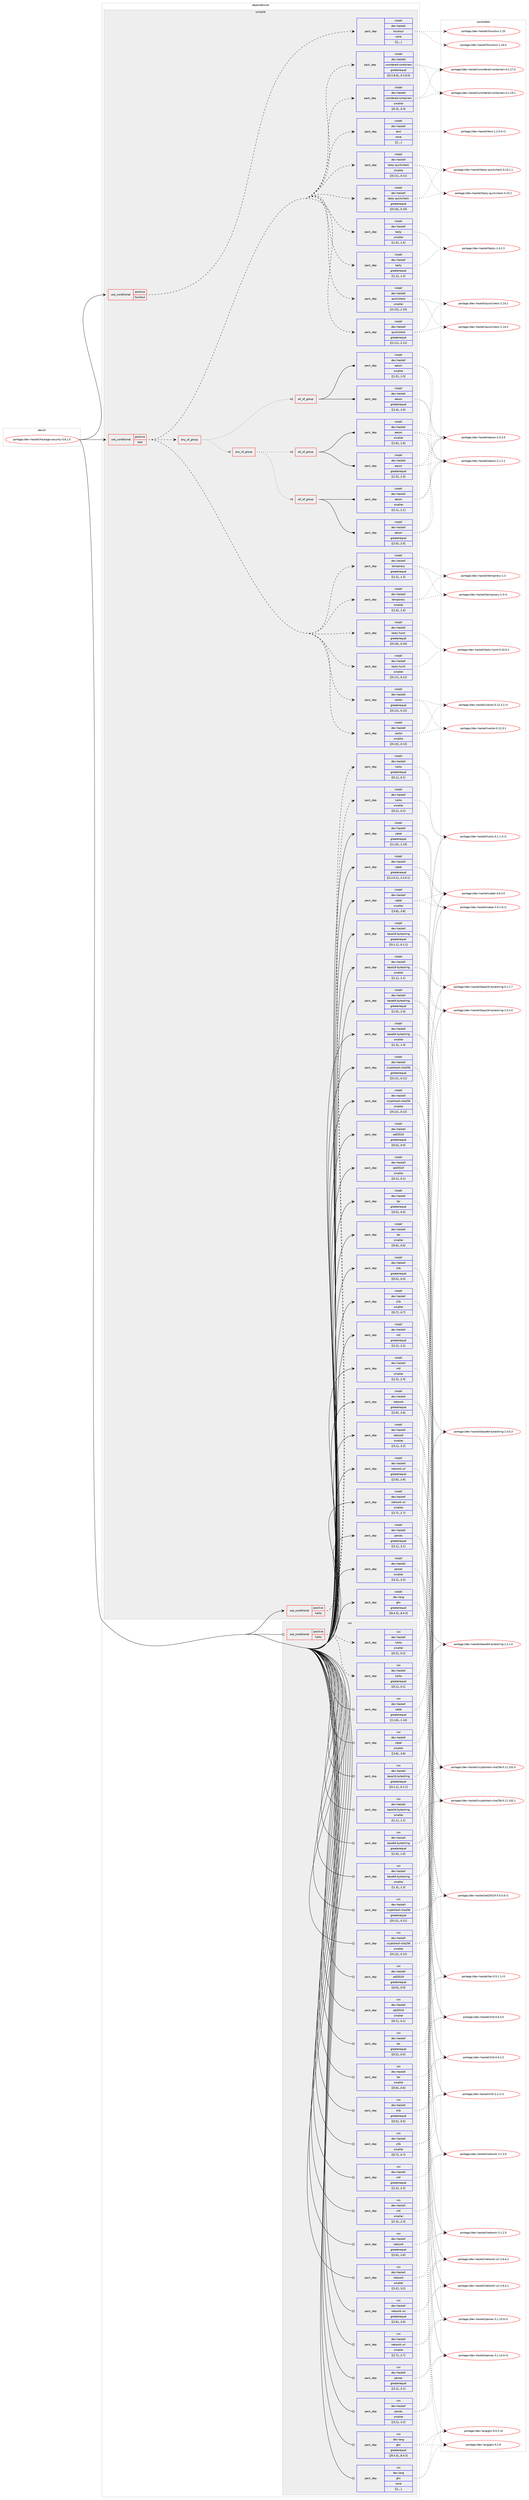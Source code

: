 digraph prolog {

# *************
# Graph options
# *************

newrank=true;
concentrate=true;
compound=true;
graph [rankdir=LR,fontname=Helvetica,fontsize=10,ranksep=1.5];#, ranksep=2.5, nodesep=0.2];
edge  [arrowhead=vee];
node  [fontname=Helvetica,fontsize=10];

# **********
# The ebuild
# **********

subgraph cluster_leftcol {
color=gray;
label=<<i>ebuild</i>>;
id [label="portage://dev-haskell/hackage-security-0.6.1.0", color=red, width=4, href="../dev-haskell/hackage-security-0.6.1.0.svg"];
}

# ****************
# The dependencies
# ****************

subgraph cluster_midcol {
color=gray;
label=<<i>dependencies</i>>;
subgraph cluster_compile {
fillcolor="#eeeeee";
style=filled;
label=<<i>compile</i>>;
subgraph cond21090 {
dependency81174 [label=<<TABLE BORDER="0" CELLBORDER="1" CELLSPACING="0" CELLPADDING="4"><TR><TD ROWSPAN="3" CELLPADDING="10">use_conditional</TD></TR><TR><TD>positive</TD></TR><TR><TD>hscolour</TD></TR></TABLE>>, shape=none, color=red];
subgraph pack59107 {
dependency81175 [label=<<TABLE BORDER="0" CELLBORDER="1" CELLSPACING="0" CELLPADDING="4" WIDTH="220"><TR><TD ROWSPAN="6" CELLPADDING="30">pack_dep</TD></TR><TR><TD WIDTH="110">install</TD></TR><TR><TD>dev-haskell</TD></TR><TR><TD>hscolour</TD></TR><TR><TD>none</TD></TR><TR><TD>[[],,,,]</TD></TR></TABLE>>, shape=none, color=blue];
}
dependency81174:e -> dependency81175:w [weight=20,style="dashed",arrowhead="vee"];
}
id:e -> dependency81174:w [weight=20,style="solid",arrowhead="vee"];
subgraph cond21091 {
dependency81176 [label=<<TABLE BORDER="0" CELLBORDER="1" CELLSPACING="0" CELLPADDING="4"><TR><TD ROWSPAN="3" CELLPADDING="10">use_conditional</TD></TR><TR><TD>positive</TD></TR><TR><TD>lukko</TD></TR></TABLE>>, shape=none, color=red];
subgraph pack59108 {
dependency81177 [label=<<TABLE BORDER="0" CELLBORDER="1" CELLSPACING="0" CELLPADDING="4" WIDTH="220"><TR><TD ROWSPAN="6" CELLPADDING="30">pack_dep</TD></TR><TR><TD WIDTH="110">install</TD></TR><TR><TD>dev-haskell</TD></TR><TR><TD>lukko</TD></TR><TR><TD>greaterequal</TD></TR><TR><TD>[[0,1],,,0.1]</TD></TR></TABLE>>, shape=none, color=blue];
}
dependency81176:e -> dependency81177:w [weight=20,style="dashed",arrowhead="vee"];
subgraph pack59109 {
dependency81178 [label=<<TABLE BORDER="0" CELLBORDER="1" CELLSPACING="0" CELLPADDING="4" WIDTH="220"><TR><TD ROWSPAN="6" CELLPADDING="30">pack_dep</TD></TR><TR><TD WIDTH="110">install</TD></TR><TR><TD>dev-haskell</TD></TR><TR><TD>lukko</TD></TR><TR><TD>smaller</TD></TR><TR><TD>[[0,2],,,0.2]</TD></TR></TABLE>>, shape=none, color=blue];
}
dependency81176:e -> dependency81178:w [weight=20,style="dashed",arrowhead="vee"];
}
id:e -> dependency81176:w [weight=20,style="solid",arrowhead="vee"];
subgraph cond21092 {
dependency81179 [label=<<TABLE BORDER="0" CELLBORDER="1" CELLSPACING="0" CELLPADDING="4"><TR><TD ROWSPAN="3" CELLPADDING="10">use_conditional</TD></TR><TR><TD>positive</TD></TR><TR><TD>test</TD></TR></TABLE>>, shape=none, color=red];
subgraph pack59110 {
dependency81180 [label=<<TABLE BORDER="0" CELLBORDER="1" CELLSPACING="0" CELLPADDING="4" WIDTH="220"><TR><TD ROWSPAN="6" CELLPADDING="30">pack_dep</TD></TR><TR><TD WIDTH="110">install</TD></TR><TR><TD>dev-haskell</TD></TR><TR><TD>quickcheck</TD></TR><TR><TD>greaterequal</TD></TR><TR><TD>[[2,11],,,2.11]</TD></TR></TABLE>>, shape=none, color=blue];
}
dependency81179:e -> dependency81180:w [weight=20,style="dashed",arrowhead="vee"];
subgraph pack59111 {
dependency81181 [label=<<TABLE BORDER="0" CELLBORDER="1" CELLSPACING="0" CELLPADDING="4" WIDTH="220"><TR><TD ROWSPAN="6" CELLPADDING="30">pack_dep</TD></TR><TR><TD WIDTH="110">install</TD></TR><TR><TD>dev-haskell</TD></TR><TR><TD>quickcheck</TD></TR><TR><TD>smaller</TD></TR><TR><TD>[[2,15],,,2.15]</TD></TR></TABLE>>, shape=none, color=blue];
}
dependency81179:e -> dependency81181:w [weight=20,style="dashed",arrowhead="vee"];
subgraph pack59112 {
dependency81182 [label=<<TABLE BORDER="0" CELLBORDER="1" CELLSPACING="0" CELLPADDING="4" WIDTH="220"><TR><TD ROWSPAN="6" CELLPADDING="30">pack_dep</TD></TR><TR><TD WIDTH="110">install</TD></TR><TR><TD>dev-haskell</TD></TR><TR><TD>tasty</TD></TR><TR><TD>greaterequal</TD></TR><TR><TD>[[1,2],,,1.2]</TD></TR></TABLE>>, shape=none, color=blue];
}
dependency81179:e -> dependency81182:w [weight=20,style="dashed",arrowhead="vee"];
subgraph pack59113 {
dependency81183 [label=<<TABLE BORDER="0" CELLBORDER="1" CELLSPACING="0" CELLPADDING="4" WIDTH="220"><TR><TD ROWSPAN="6" CELLPADDING="30">pack_dep</TD></TR><TR><TD WIDTH="110">install</TD></TR><TR><TD>dev-haskell</TD></TR><TR><TD>tasty</TD></TR><TR><TD>smaller</TD></TR><TR><TD>[[1,5],,,1.5]</TD></TR></TABLE>>, shape=none, color=blue];
}
dependency81179:e -> dependency81183:w [weight=20,style="dashed",arrowhead="vee"];
subgraph pack59114 {
dependency81184 [label=<<TABLE BORDER="0" CELLBORDER="1" CELLSPACING="0" CELLPADDING="4" WIDTH="220"><TR><TD ROWSPAN="6" CELLPADDING="30">pack_dep</TD></TR><TR><TD WIDTH="110">install</TD></TR><TR><TD>dev-haskell</TD></TR><TR><TD>tasty-hunit</TD></TR><TR><TD>greaterequal</TD></TR><TR><TD>[[0,10],,,0.10]</TD></TR></TABLE>>, shape=none, color=blue];
}
dependency81179:e -> dependency81184:w [weight=20,style="dashed",arrowhead="vee"];
subgraph pack59115 {
dependency81185 [label=<<TABLE BORDER="0" CELLBORDER="1" CELLSPACING="0" CELLPADDING="4" WIDTH="220"><TR><TD ROWSPAN="6" CELLPADDING="30">pack_dep</TD></TR><TR><TD WIDTH="110">install</TD></TR><TR><TD>dev-haskell</TD></TR><TR><TD>tasty-hunit</TD></TR><TR><TD>smaller</TD></TR><TR><TD>[[0,11],,,0.11]</TD></TR></TABLE>>, shape=none, color=blue];
}
dependency81179:e -> dependency81185:w [weight=20,style="dashed",arrowhead="vee"];
subgraph pack59116 {
dependency81186 [label=<<TABLE BORDER="0" CELLBORDER="1" CELLSPACING="0" CELLPADDING="4" WIDTH="220"><TR><TD ROWSPAN="6" CELLPADDING="30">pack_dep</TD></TR><TR><TD WIDTH="110">install</TD></TR><TR><TD>dev-haskell</TD></TR><TR><TD>tasty-quickcheck</TD></TR><TR><TD>greaterequal</TD></TR><TR><TD>[[0,10],,,0.10]</TD></TR></TABLE>>, shape=none, color=blue];
}
dependency81179:e -> dependency81186:w [weight=20,style="dashed",arrowhead="vee"];
subgraph pack59117 {
dependency81187 [label=<<TABLE BORDER="0" CELLBORDER="1" CELLSPACING="0" CELLPADDING="4" WIDTH="220"><TR><TD ROWSPAN="6" CELLPADDING="30">pack_dep</TD></TR><TR><TD WIDTH="110">install</TD></TR><TR><TD>dev-haskell</TD></TR><TR><TD>tasty-quickcheck</TD></TR><TR><TD>smaller</TD></TR><TR><TD>[[0,11],,,0.11]</TD></TR></TABLE>>, shape=none, color=blue];
}
dependency81179:e -> dependency81187:w [weight=20,style="dashed",arrowhead="vee"];
subgraph pack59118 {
dependency81188 [label=<<TABLE BORDER="0" CELLBORDER="1" CELLSPACING="0" CELLPADDING="4" WIDTH="220"><TR><TD ROWSPAN="6" CELLPADDING="30">pack_dep</TD></TR><TR><TD WIDTH="110">install</TD></TR><TR><TD>dev-haskell</TD></TR><TR><TD>temporary</TD></TR><TR><TD>greaterequal</TD></TR><TR><TD>[[1,2],,,1.2]</TD></TR></TABLE>>, shape=none, color=blue];
}
dependency81179:e -> dependency81188:w [weight=20,style="dashed",arrowhead="vee"];
subgraph pack59119 {
dependency81189 [label=<<TABLE BORDER="0" CELLBORDER="1" CELLSPACING="0" CELLPADDING="4" WIDTH="220"><TR><TD ROWSPAN="6" CELLPADDING="30">pack_dep</TD></TR><TR><TD WIDTH="110">install</TD></TR><TR><TD>dev-haskell</TD></TR><TR><TD>temporary</TD></TR><TR><TD>smaller</TD></TR><TR><TD>[[1,4],,,1.4]</TD></TR></TABLE>>, shape=none, color=blue];
}
dependency81179:e -> dependency81189:w [weight=20,style="dashed",arrowhead="vee"];
subgraph pack59120 {
dependency81190 [label=<<TABLE BORDER="0" CELLBORDER="1" CELLSPACING="0" CELLPADDING="4" WIDTH="220"><TR><TD ROWSPAN="6" CELLPADDING="30">pack_dep</TD></TR><TR><TD WIDTH="110">install</TD></TR><TR><TD>dev-haskell</TD></TR><TR><TD>text</TD></TR><TR><TD>none</TD></TR><TR><TD>[[],,,,]</TD></TR></TABLE>>, shape=none, color=blue];
}
dependency81179:e -> dependency81190:w [weight=20,style="dashed",arrowhead="vee"];
subgraph pack59121 {
dependency81191 [label=<<TABLE BORDER="0" CELLBORDER="1" CELLSPACING="0" CELLPADDING="4" WIDTH="220"><TR><TD ROWSPAN="6" CELLPADDING="30">pack_dep</TD></TR><TR><TD WIDTH="110">install</TD></TR><TR><TD>dev-haskell</TD></TR><TR><TD>unordered-containers</TD></TR><TR><TD>greaterequal</TD></TR><TR><TD>[[0,2,8,0],,,0.2.8.0]</TD></TR></TABLE>>, shape=none, color=blue];
}
dependency81179:e -> dependency81191:w [weight=20,style="dashed",arrowhead="vee"];
subgraph pack59122 {
dependency81192 [label=<<TABLE BORDER="0" CELLBORDER="1" CELLSPACING="0" CELLPADDING="4" WIDTH="220"><TR><TD ROWSPAN="6" CELLPADDING="30">pack_dep</TD></TR><TR><TD WIDTH="110">install</TD></TR><TR><TD>dev-haskell</TD></TR><TR><TD>unordered-containers</TD></TR><TR><TD>smaller</TD></TR><TR><TD>[[0,3],,,0.3]</TD></TR></TABLE>>, shape=none, color=blue];
}
dependency81179:e -> dependency81192:w [weight=20,style="dashed",arrowhead="vee"];
subgraph pack59123 {
dependency81193 [label=<<TABLE BORDER="0" CELLBORDER="1" CELLSPACING="0" CELLPADDING="4" WIDTH="220"><TR><TD ROWSPAN="6" CELLPADDING="30">pack_dep</TD></TR><TR><TD WIDTH="110">install</TD></TR><TR><TD>dev-haskell</TD></TR><TR><TD>vector</TD></TR><TR><TD>greaterequal</TD></TR><TR><TD>[[0,12],,,0.12]</TD></TR></TABLE>>, shape=none, color=blue];
}
dependency81179:e -> dependency81193:w [weight=20,style="dashed",arrowhead="vee"];
subgraph pack59124 {
dependency81194 [label=<<TABLE BORDER="0" CELLBORDER="1" CELLSPACING="0" CELLPADDING="4" WIDTH="220"><TR><TD ROWSPAN="6" CELLPADDING="30">pack_dep</TD></TR><TR><TD WIDTH="110">install</TD></TR><TR><TD>dev-haskell</TD></TR><TR><TD>vector</TD></TR><TR><TD>smaller</TD></TR><TR><TD>[[0,13],,,0.13]</TD></TR></TABLE>>, shape=none, color=blue];
}
dependency81179:e -> dependency81194:w [weight=20,style="dashed",arrowhead="vee"];
subgraph any889 {
dependency81195 [label=<<TABLE BORDER="0" CELLBORDER="1" CELLSPACING="0" CELLPADDING="4"><TR><TD CELLPADDING="10">any_of_group</TD></TR></TABLE>>, shape=none, color=red];subgraph all91 {
dependency81196 [label=<<TABLE BORDER="0" CELLBORDER="1" CELLSPACING="0" CELLPADDING="4"><TR><TD CELLPADDING="10">all_of_group</TD></TR></TABLE>>, shape=none, color=red];subgraph pack59125 {
dependency81197 [label=<<TABLE BORDER="0" CELLBORDER="1" CELLSPACING="0" CELLPADDING="4" WIDTH="220"><TR><TD ROWSPAN="6" CELLPADDING="30">pack_dep</TD></TR><TR><TD WIDTH="110">install</TD></TR><TR><TD>dev-haskell</TD></TR><TR><TD>aeson</TD></TR><TR><TD>greaterequal</TD></TR><TR><TD>[[1,4],,,1.4]</TD></TR></TABLE>>, shape=none, color=blue];
}
dependency81196:e -> dependency81197:w [weight=20,style="solid",arrowhead="inv"];
subgraph pack59126 {
dependency81198 [label=<<TABLE BORDER="0" CELLBORDER="1" CELLSPACING="0" CELLPADDING="4" WIDTH="220"><TR><TD ROWSPAN="6" CELLPADDING="30">pack_dep</TD></TR><TR><TD WIDTH="110">install</TD></TR><TR><TD>dev-haskell</TD></TR><TR><TD>aeson</TD></TR><TR><TD>smaller</TD></TR><TR><TD>[[1,5],,,1.5]</TD></TR></TABLE>>, shape=none, color=blue];
}
dependency81196:e -> dependency81198:w [weight=20,style="solid",arrowhead="inv"];
}
dependency81195:e -> dependency81196:w [weight=20,style="dotted",arrowhead="oinv"];
subgraph any890 {
dependency81199 [label=<<TABLE BORDER="0" CELLBORDER="1" CELLSPACING="0" CELLPADDING="4"><TR><TD CELLPADDING="10">any_of_group</TD></TR></TABLE>>, shape=none, color=red];subgraph all92 {
dependency81200 [label=<<TABLE BORDER="0" CELLBORDER="1" CELLSPACING="0" CELLPADDING="4"><TR><TD CELLPADDING="10">all_of_group</TD></TR></TABLE>>, shape=none, color=red];subgraph pack59127 {
dependency81201 [label=<<TABLE BORDER="0" CELLBORDER="1" CELLSPACING="0" CELLPADDING="4" WIDTH="220"><TR><TD ROWSPAN="6" CELLPADDING="30">pack_dep</TD></TR><TR><TD WIDTH="110">install</TD></TR><TR><TD>dev-haskell</TD></TR><TR><TD>aeson</TD></TR><TR><TD>greaterequal</TD></TR><TR><TD>[[1,5],,,1.5]</TD></TR></TABLE>>, shape=none, color=blue];
}
dependency81200:e -> dependency81201:w [weight=20,style="solid",arrowhead="inv"];
subgraph pack59128 {
dependency81202 [label=<<TABLE BORDER="0" CELLBORDER="1" CELLSPACING="0" CELLPADDING="4" WIDTH="220"><TR><TD ROWSPAN="6" CELLPADDING="30">pack_dep</TD></TR><TR><TD WIDTH="110">install</TD></TR><TR><TD>dev-haskell</TD></TR><TR><TD>aeson</TD></TR><TR><TD>smaller</TD></TR><TR><TD>[[1,6],,,1.6]</TD></TR></TABLE>>, shape=none, color=blue];
}
dependency81200:e -> dependency81202:w [weight=20,style="solid",arrowhead="inv"];
}
dependency81199:e -> dependency81200:w [weight=20,style="dotted",arrowhead="oinv"];
subgraph all93 {
dependency81203 [label=<<TABLE BORDER="0" CELLBORDER="1" CELLSPACING="0" CELLPADDING="4"><TR><TD CELLPADDING="10">all_of_group</TD></TR></TABLE>>, shape=none, color=red];subgraph pack59129 {
dependency81204 [label=<<TABLE BORDER="0" CELLBORDER="1" CELLSPACING="0" CELLPADDING="4" WIDTH="220"><TR><TD ROWSPAN="6" CELLPADDING="30">pack_dep</TD></TR><TR><TD WIDTH="110">install</TD></TR><TR><TD>dev-haskell</TD></TR><TR><TD>aeson</TD></TR><TR><TD>greaterequal</TD></TR><TR><TD>[[2,0],,,2.0]</TD></TR></TABLE>>, shape=none, color=blue];
}
dependency81203:e -> dependency81204:w [weight=20,style="solid",arrowhead="inv"];
subgraph pack59130 {
dependency81205 [label=<<TABLE BORDER="0" CELLBORDER="1" CELLSPACING="0" CELLPADDING="4" WIDTH="220"><TR><TD ROWSPAN="6" CELLPADDING="30">pack_dep</TD></TR><TR><TD WIDTH="110">install</TD></TR><TR><TD>dev-haskell</TD></TR><TR><TD>aeson</TD></TR><TR><TD>smaller</TD></TR><TR><TD>[[2,1],,,2.1]</TD></TR></TABLE>>, shape=none, color=blue];
}
dependency81203:e -> dependency81205:w [weight=20,style="solid",arrowhead="inv"];
}
dependency81199:e -> dependency81203:w [weight=20,style="dotted",arrowhead="oinv"];
}
dependency81195:e -> dependency81199:w [weight=20,style="dotted",arrowhead="oinv"];
}
dependency81179:e -> dependency81195:w [weight=20,style="dashed",arrowhead="vee"];
}
id:e -> dependency81179:w [weight=20,style="solid",arrowhead="vee"];
subgraph pack59131 {
dependency81206 [label=<<TABLE BORDER="0" CELLBORDER="1" CELLSPACING="0" CELLPADDING="4" WIDTH="220"><TR><TD ROWSPAN="6" CELLPADDING="30">pack_dep</TD></TR><TR><TD WIDTH="110">install</TD></TR><TR><TD>dev-haskell</TD></TR><TR><TD>base16-bytestring</TD></TR><TR><TD>greaterequal</TD></TR><TR><TD>[[0,1,1],,,0.1.1]</TD></TR></TABLE>>, shape=none, color=blue];
}
id:e -> dependency81206:w [weight=20,style="solid",arrowhead="vee"];
subgraph pack59132 {
dependency81207 [label=<<TABLE BORDER="0" CELLBORDER="1" CELLSPACING="0" CELLPADDING="4" WIDTH="220"><TR><TD ROWSPAN="6" CELLPADDING="30">pack_dep</TD></TR><TR><TD WIDTH="110">install</TD></TR><TR><TD>dev-haskell</TD></TR><TR><TD>base16-bytestring</TD></TR><TR><TD>smaller</TD></TR><TR><TD>[[1,1],,,1.1]</TD></TR></TABLE>>, shape=none, color=blue];
}
id:e -> dependency81207:w [weight=20,style="solid",arrowhead="vee"];
subgraph pack59133 {
dependency81208 [label=<<TABLE BORDER="0" CELLBORDER="1" CELLSPACING="0" CELLPADDING="4" WIDTH="220"><TR><TD ROWSPAN="6" CELLPADDING="30">pack_dep</TD></TR><TR><TD WIDTH="110">install</TD></TR><TR><TD>dev-haskell</TD></TR><TR><TD>base64-bytestring</TD></TR><TR><TD>greaterequal</TD></TR><TR><TD>[[1,0],,,1.0]</TD></TR></TABLE>>, shape=none, color=blue];
}
id:e -> dependency81208:w [weight=20,style="solid",arrowhead="vee"];
subgraph pack59134 {
dependency81209 [label=<<TABLE BORDER="0" CELLBORDER="1" CELLSPACING="0" CELLPADDING="4" WIDTH="220"><TR><TD ROWSPAN="6" CELLPADDING="30">pack_dep</TD></TR><TR><TD WIDTH="110">install</TD></TR><TR><TD>dev-haskell</TD></TR><TR><TD>base64-bytestring</TD></TR><TR><TD>smaller</TD></TR><TR><TD>[[1,3],,,1.3]</TD></TR></TABLE>>, shape=none, color=blue];
}
id:e -> dependency81209:w [weight=20,style="solid",arrowhead="vee"];
subgraph pack59135 {
dependency81210 [label=<<TABLE BORDER="0" CELLBORDER="1" CELLSPACING="0" CELLPADDING="4" WIDTH="220"><TR><TD ROWSPAN="6" CELLPADDING="30">pack_dep</TD></TR><TR><TD WIDTH="110">install</TD></TR><TR><TD>dev-haskell</TD></TR><TR><TD>cabal</TD></TR><TR><TD>greaterequal</TD></TR><TR><TD>[[1,14],,,1.14]</TD></TR></TABLE>>, shape=none, color=blue];
}
id:e -> dependency81210:w [weight=20,style="solid",arrowhead="vee"];
subgraph pack59136 {
dependency81211 [label=<<TABLE BORDER="0" CELLBORDER="1" CELLSPACING="0" CELLPADDING="4" WIDTH="220"><TR><TD ROWSPAN="6" CELLPADDING="30">pack_dep</TD></TR><TR><TD WIDTH="110">install</TD></TR><TR><TD>dev-haskell</TD></TR><TR><TD>cabal</TD></TR><TR><TD>greaterequal</TD></TR><TR><TD>[[2,2,0,1],,,2.2.0.1]</TD></TR></TABLE>>, shape=none, color=blue];
}
id:e -> dependency81211:w [weight=20,style="solid",arrowhead="vee"];
subgraph pack59137 {
dependency81212 [label=<<TABLE BORDER="0" CELLBORDER="1" CELLSPACING="0" CELLPADDING="4" WIDTH="220"><TR><TD ROWSPAN="6" CELLPADDING="30">pack_dep</TD></TR><TR><TD WIDTH="110">install</TD></TR><TR><TD>dev-haskell</TD></TR><TR><TD>cabal</TD></TR><TR><TD>smaller</TD></TR><TR><TD>[[3,8],,,3.8]</TD></TR></TABLE>>, shape=none, color=blue];
}
id:e -> dependency81212:w [weight=20,style="solid",arrowhead="vee"];
subgraph pack59138 {
dependency81213 [label=<<TABLE BORDER="0" CELLBORDER="1" CELLSPACING="0" CELLPADDING="4" WIDTH="220"><TR><TD ROWSPAN="6" CELLPADDING="30">pack_dep</TD></TR><TR><TD WIDTH="110">install</TD></TR><TR><TD>dev-haskell</TD></TR><TR><TD>cryptohash-sha256</TD></TR><TR><TD>greaterequal</TD></TR><TR><TD>[[0,11],,,0.11]</TD></TR></TABLE>>, shape=none, color=blue];
}
id:e -> dependency81213:w [weight=20,style="solid",arrowhead="vee"];
subgraph pack59139 {
dependency81214 [label=<<TABLE BORDER="0" CELLBORDER="1" CELLSPACING="0" CELLPADDING="4" WIDTH="220"><TR><TD ROWSPAN="6" CELLPADDING="30">pack_dep</TD></TR><TR><TD WIDTH="110">install</TD></TR><TR><TD>dev-haskell</TD></TR><TR><TD>cryptohash-sha256</TD></TR><TR><TD>smaller</TD></TR><TR><TD>[[0,12],,,0.12]</TD></TR></TABLE>>, shape=none, color=blue];
}
id:e -> dependency81214:w [weight=20,style="solid",arrowhead="vee"];
subgraph pack59140 {
dependency81215 [label=<<TABLE BORDER="0" CELLBORDER="1" CELLSPACING="0" CELLPADDING="4" WIDTH="220"><TR><TD ROWSPAN="6" CELLPADDING="30">pack_dep</TD></TR><TR><TD WIDTH="110">install</TD></TR><TR><TD>dev-haskell</TD></TR><TR><TD>ed25519</TD></TR><TR><TD>greaterequal</TD></TR><TR><TD>[[0,0],,,0.0]</TD></TR></TABLE>>, shape=none, color=blue];
}
id:e -> dependency81215:w [weight=20,style="solid",arrowhead="vee"];
subgraph pack59141 {
dependency81216 [label=<<TABLE BORDER="0" CELLBORDER="1" CELLSPACING="0" CELLPADDING="4" WIDTH="220"><TR><TD ROWSPAN="6" CELLPADDING="30">pack_dep</TD></TR><TR><TD WIDTH="110">install</TD></TR><TR><TD>dev-haskell</TD></TR><TR><TD>ed25519</TD></TR><TR><TD>smaller</TD></TR><TR><TD>[[0,1],,,0.1]</TD></TR></TABLE>>, shape=none, color=blue];
}
id:e -> dependency81216:w [weight=20,style="solid",arrowhead="vee"];
subgraph pack59142 {
dependency81217 [label=<<TABLE BORDER="0" CELLBORDER="1" CELLSPACING="0" CELLPADDING="4" WIDTH="220"><TR><TD ROWSPAN="6" CELLPADDING="30">pack_dep</TD></TR><TR><TD WIDTH="110">install</TD></TR><TR><TD>dev-haskell</TD></TR><TR><TD>mtl</TD></TR><TR><TD>greaterequal</TD></TR><TR><TD>[[2,2],,,2.2]</TD></TR></TABLE>>, shape=none, color=blue];
}
id:e -> dependency81217:w [weight=20,style="solid",arrowhead="vee"];
subgraph pack59143 {
dependency81218 [label=<<TABLE BORDER="0" CELLBORDER="1" CELLSPACING="0" CELLPADDING="4" WIDTH="220"><TR><TD ROWSPAN="6" CELLPADDING="30">pack_dep</TD></TR><TR><TD WIDTH="110">install</TD></TR><TR><TD>dev-haskell</TD></TR><TR><TD>mtl</TD></TR><TR><TD>smaller</TD></TR><TR><TD>[[2,3],,,2.3]</TD></TR></TABLE>>, shape=none, color=blue];
}
id:e -> dependency81218:w [weight=20,style="solid",arrowhead="vee"];
subgraph pack59144 {
dependency81219 [label=<<TABLE BORDER="0" CELLBORDER="1" CELLSPACING="0" CELLPADDING="4" WIDTH="220"><TR><TD ROWSPAN="6" CELLPADDING="30">pack_dep</TD></TR><TR><TD WIDTH="110">install</TD></TR><TR><TD>dev-haskell</TD></TR><TR><TD>network</TD></TR><TR><TD>greaterequal</TD></TR><TR><TD>[[2,6],,,2.6]</TD></TR></TABLE>>, shape=none, color=blue];
}
id:e -> dependency81219:w [weight=20,style="solid",arrowhead="vee"];
subgraph pack59145 {
dependency81220 [label=<<TABLE BORDER="0" CELLBORDER="1" CELLSPACING="0" CELLPADDING="4" WIDTH="220"><TR><TD ROWSPAN="6" CELLPADDING="30">pack_dep</TD></TR><TR><TD WIDTH="110">install</TD></TR><TR><TD>dev-haskell</TD></TR><TR><TD>network</TD></TR><TR><TD>smaller</TD></TR><TR><TD>[[3,2],,,3.2]</TD></TR></TABLE>>, shape=none, color=blue];
}
id:e -> dependency81220:w [weight=20,style="solid",arrowhead="vee"];
subgraph pack59146 {
dependency81221 [label=<<TABLE BORDER="0" CELLBORDER="1" CELLSPACING="0" CELLPADDING="4" WIDTH="220"><TR><TD ROWSPAN="6" CELLPADDING="30">pack_dep</TD></TR><TR><TD WIDTH="110">install</TD></TR><TR><TD>dev-haskell</TD></TR><TR><TD>network-uri</TD></TR><TR><TD>greaterequal</TD></TR><TR><TD>[[2,6],,,2.6]</TD></TR></TABLE>>, shape=none, color=blue];
}
id:e -> dependency81221:w [weight=20,style="solid",arrowhead="vee"];
subgraph pack59147 {
dependency81222 [label=<<TABLE BORDER="0" CELLBORDER="1" CELLSPACING="0" CELLPADDING="4" WIDTH="220"><TR><TD ROWSPAN="6" CELLPADDING="30">pack_dep</TD></TR><TR><TD WIDTH="110">install</TD></TR><TR><TD>dev-haskell</TD></TR><TR><TD>network-uri</TD></TR><TR><TD>smaller</TD></TR><TR><TD>[[2,7],,,2.7]</TD></TR></TABLE>>, shape=none, color=blue];
}
id:e -> dependency81222:w [weight=20,style="solid",arrowhead="vee"];
subgraph pack59148 {
dependency81223 [label=<<TABLE BORDER="0" CELLBORDER="1" CELLSPACING="0" CELLPADDING="4" WIDTH="220"><TR><TD ROWSPAN="6" CELLPADDING="30">pack_dep</TD></TR><TR><TD WIDTH="110">install</TD></TR><TR><TD>dev-haskell</TD></TR><TR><TD>parsec</TD></TR><TR><TD>greaterequal</TD></TR><TR><TD>[[3,1],,,3.1]</TD></TR></TABLE>>, shape=none, color=blue];
}
id:e -> dependency81223:w [weight=20,style="solid",arrowhead="vee"];
subgraph pack59149 {
dependency81224 [label=<<TABLE BORDER="0" CELLBORDER="1" CELLSPACING="0" CELLPADDING="4" WIDTH="220"><TR><TD ROWSPAN="6" CELLPADDING="30">pack_dep</TD></TR><TR><TD WIDTH="110">install</TD></TR><TR><TD>dev-haskell</TD></TR><TR><TD>parsec</TD></TR><TR><TD>smaller</TD></TR><TR><TD>[[3,2],,,3.2]</TD></TR></TABLE>>, shape=none, color=blue];
}
id:e -> dependency81224:w [weight=20,style="solid",arrowhead="vee"];
subgraph pack59150 {
dependency81225 [label=<<TABLE BORDER="0" CELLBORDER="1" CELLSPACING="0" CELLPADDING="4" WIDTH="220"><TR><TD ROWSPAN="6" CELLPADDING="30">pack_dep</TD></TR><TR><TD WIDTH="110">install</TD></TR><TR><TD>dev-haskell</TD></TR><TR><TD>tar</TD></TR><TR><TD>greaterequal</TD></TR><TR><TD>[[0,5],,,0.5]</TD></TR></TABLE>>, shape=none, color=blue];
}
id:e -> dependency81225:w [weight=20,style="solid",arrowhead="vee"];
subgraph pack59151 {
dependency81226 [label=<<TABLE BORDER="0" CELLBORDER="1" CELLSPACING="0" CELLPADDING="4" WIDTH="220"><TR><TD ROWSPAN="6" CELLPADDING="30">pack_dep</TD></TR><TR><TD WIDTH="110">install</TD></TR><TR><TD>dev-haskell</TD></TR><TR><TD>tar</TD></TR><TR><TD>smaller</TD></TR><TR><TD>[[0,6],,,0.6]</TD></TR></TABLE>>, shape=none, color=blue];
}
id:e -> dependency81226:w [weight=20,style="solid",arrowhead="vee"];
subgraph pack59152 {
dependency81227 [label=<<TABLE BORDER="0" CELLBORDER="1" CELLSPACING="0" CELLPADDING="4" WIDTH="220"><TR><TD ROWSPAN="6" CELLPADDING="30">pack_dep</TD></TR><TR><TD WIDTH="110">install</TD></TR><TR><TD>dev-haskell</TD></TR><TR><TD>zlib</TD></TR><TR><TD>greaterequal</TD></TR><TR><TD>[[0,5],,,0.5]</TD></TR></TABLE>>, shape=none, color=blue];
}
id:e -> dependency81227:w [weight=20,style="solid",arrowhead="vee"];
subgraph pack59153 {
dependency81228 [label=<<TABLE BORDER="0" CELLBORDER="1" CELLSPACING="0" CELLPADDING="4" WIDTH="220"><TR><TD ROWSPAN="6" CELLPADDING="30">pack_dep</TD></TR><TR><TD WIDTH="110">install</TD></TR><TR><TD>dev-haskell</TD></TR><TR><TD>zlib</TD></TR><TR><TD>smaller</TD></TR><TR><TD>[[0,7],,,0.7]</TD></TR></TABLE>>, shape=none, color=blue];
}
id:e -> dependency81228:w [weight=20,style="solid",arrowhead="vee"];
subgraph pack59154 {
dependency81229 [label=<<TABLE BORDER="0" CELLBORDER="1" CELLSPACING="0" CELLPADDING="4" WIDTH="220"><TR><TD ROWSPAN="6" CELLPADDING="30">pack_dep</TD></TR><TR><TD WIDTH="110">install</TD></TR><TR><TD>dev-lang</TD></TR><TR><TD>ghc</TD></TR><TR><TD>greaterequal</TD></TR><TR><TD>[[8,4,3],,,8.4.3]</TD></TR></TABLE>>, shape=none, color=blue];
}
id:e -> dependency81229:w [weight=20,style="solid",arrowhead="vee"];
}
subgraph cluster_compileandrun {
fillcolor="#eeeeee";
style=filled;
label=<<i>compile and run</i>>;
}
subgraph cluster_run {
fillcolor="#eeeeee";
style=filled;
label=<<i>run</i>>;
subgraph cond21093 {
dependency81230 [label=<<TABLE BORDER="0" CELLBORDER="1" CELLSPACING="0" CELLPADDING="4"><TR><TD ROWSPAN="3" CELLPADDING="10">use_conditional</TD></TR><TR><TD>positive</TD></TR><TR><TD>lukko</TD></TR></TABLE>>, shape=none, color=red];
subgraph pack59155 {
dependency81231 [label=<<TABLE BORDER="0" CELLBORDER="1" CELLSPACING="0" CELLPADDING="4" WIDTH="220"><TR><TD ROWSPAN="6" CELLPADDING="30">pack_dep</TD></TR><TR><TD WIDTH="110">run</TD></TR><TR><TD>dev-haskell</TD></TR><TR><TD>lukko</TD></TR><TR><TD>greaterequal</TD></TR><TR><TD>[[0,1],,,0.1]</TD></TR></TABLE>>, shape=none, color=blue];
}
dependency81230:e -> dependency81231:w [weight=20,style="dashed",arrowhead="vee"];
subgraph pack59156 {
dependency81232 [label=<<TABLE BORDER="0" CELLBORDER="1" CELLSPACING="0" CELLPADDING="4" WIDTH="220"><TR><TD ROWSPAN="6" CELLPADDING="30">pack_dep</TD></TR><TR><TD WIDTH="110">run</TD></TR><TR><TD>dev-haskell</TD></TR><TR><TD>lukko</TD></TR><TR><TD>smaller</TD></TR><TR><TD>[[0,2],,,0.2]</TD></TR></TABLE>>, shape=none, color=blue];
}
dependency81230:e -> dependency81232:w [weight=20,style="dashed",arrowhead="vee"];
}
id:e -> dependency81230:w [weight=20,style="solid",arrowhead="odot"];
subgraph pack59157 {
dependency81233 [label=<<TABLE BORDER="0" CELLBORDER="1" CELLSPACING="0" CELLPADDING="4" WIDTH="220"><TR><TD ROWSPAN="6" CELLPADDING="30">pack_dep</TD></TR><TR><TD WIDTH="110">run</TD></TR><TR><TD>dev-haskell</TD></TR><TR><TD>base16-bytestring</TD></TR><TR><TD>greaterequal</TD></TR><TR><TD>[[0,1,1],,,0.1.1]</TD></TR></TABLE>>, shape=none, color=blue];
}
id:e -> dependency81233:w [weight=20,style="solid",arrowhead="odot"];
subgraph pack59158 {
dependency81234 [label=<<TABLE BORDER="0" CELLBORDER="1" CELLSPACING="0" CELLPADDING="4" WIDTH="220"><TR><TD ROWSPAN="6" CELLPADDING="30">pack_dep</TD></TR><TR><TD WIDTH="110">run</TD></TR><TR><TD>dev-haskell</TD></TR><TR><TD>base16-bytestring</TD></TR><TR><TD>smaller</TD></TR><TR><TD>[[1,1],,,1.1]</TD></TR></TABLE>>, shape=none, color=blue];
}
id:e -> dependency81234:w [weight=20,style="solid",arrowhead="odot"];
subgraph pack59159 {
dependency81235 [label=<<TABLE BORDER="0" CELLBORDER="1" CELLSPACING="0" CELLPADDING="4" WIDTH="220"><TR><TD ROWSPAN="6" CELLPADDING="30">pack_dep</TD></TR><TR><TD WIDTH="110">run</TD></TR><TR><TD>dev-haskell</TD></TR><TR><TD>base64-bytestring</TD></TR><TR><TD>greaterequal</TD></TR><TR><TD>[[1,0],,,1.0]</TD></TR></TABLE>>, shape=none, color=blue];
}
id:e -> dependency81235:w [weight=20,style="solid",arrowhead="odot"];
subgraph pack59160 {
dependency81236 [label=<<TABLE BORDER="0" CELLBORDER="1" CELLSPACING="0" CELLPADDING="4" WIDTH="220"><TR><TD ROWSPAN="6" CELLPADDING="30">pack_dep</TD></TR><TR><TD WIDTH="110">run</TD></TR><TR><TD>dev-haskell</TD></TR><TR><TD>base64-bytestring</TD></TR><TR><TD>smaller</TD></TR><TR><TD>[[1,3],,,1.3]</TD></TR></TABLE>>, shape=none, color=blue];
}
id:e -> dependency81236:w [weight=20,style="solid",arrowhead="odot"];
subgraph pack59161 {
dependency81237 [label=<<TABLE BORDER="0" CELLBORDER="1" CELLSPACING="0" CELLPADDING="4" WIDTH="220"><TR><TD ROWSPAN="6" CELLPADDING="30">pack_dep</TD></TR><TR><TD WIDTH="110">run</TD></TR><TR><TD>dev-haskell</TD></TR><TR><TD>cabal</TD></TR><TR><TD>greaterequal</TD></TR><TR><TD>[[1,14],,,1.14]</TD></TR></TABLE>>, shape=none, color=blue];
}
id:e -> dependency81237:w [weight=20,style="solid",arrowhead="odot"];
subgraph pack59162 {
dependency81238 [label=<<TABLE BORDER="0" CELLBORDER="1" CELLSPACING="0" CELLPADDING="4" WIDTH="220"><TR><TD ROWSPAN="6" CELLPADDING="30">pack_dep</TD></TR><TR><TD WIDTH="110">run</TD></TR><TR><TD>dev-haskell</TD></TR><TR><TD>cabal</TD></TR><TR><TD>smaller</TD></TR><TR><TD>[[3,8],,,3.8]</TD></TR></TABLE>>, shape=none, color=blue];
}
id:e -> dependency81238:w [weight=20,style="solid",arrowhead="odot"];
subgraph pack59163 {
dependency81239 [label=<<TABLE BORDER="0" CELLBORDER="1" CELLSPACING="0" CELLPADDING="4" WIDTH="220"><TR><TD ROWSPAN="6" CELLPADDING="30">pack_dep</TD></TR><TR><TD WIDTH="110">run</TD></TR><TR><TD>dev-haskell</TD></TR><TR><TD>cryptohash-sha256</TD></TR><TR><TD>greaterequal</TD></TR><TR><TD>[[0,11],,,0.11]</TD></TR></TABLE>>, shape=none, color=blue];
}
id:e -> dependency81239:w [weight=20,style="solid",arrowhead="odot"];
subgraph pack59164 {
dependency81240 [label=<<TABLE BORDER="0" CELLBORDER="1" CELLSPACING="0" CELLPADDING="4" WIDTH="220"><TR><TD ROWSPAN="6" CELLPADDING="30">pack_dep</TD></TR><TR><TD WIDTH="110">run</TD></TR><TR><TD>dev-haskell</TD></TR><TR><TD>cryptohash-sha256</TD></TR><TR><TD>smaller</TD></TR><TR><TD>[[0,12],,,0.12]</TD></TR></TABLE>>, shape=none, color=blue];
}
id:e -> dependency81240:w [weight=20,style="solid",arrowhead="odot"];
subgraph pack59165 {
dependency81241 [label=<<TABLE BORDER="0" CELLBORDER="1" CELLSPACING="0" CELLPADDING="4" WIDTH="220"><TR><TD ROWSPAN="6" CELLPADDING="30">pack_dep</TD></TR><TR><TD WIDTH="110">run</TD></TR><TR><TD>dev-haskell</TD></TR><TR><TD>ed25519</TD></TR><TR><TD>greaterequal</TD></TR><TR><TD>[[0,0],,,0.0]</TD></TR></TABLE>>, shape=none, color=blue];
}
id:e -> dependency81241:w [weight=20,style="solid",arrowhead="odot"];
subgraph pack59166 {
dependency81242 [label=<<TABLE BORDER="0" CELLBORDER="1" CELLSPACING="0" CELLPADDING="4" WIDTH="220"><TR><TD ROWSPAN="6" CELLPADDING="30">pack_dep</TD></TR><TR><TD WIDTH="110">run</TD></TR><TR><TD>dev-haskell</TD></TR><TR><TD>ed25519</TD></TR><TR><TD>smaller</TD></TR><TR><TD>[[0,1],,,0.1]</TD></TR></TABLE>>, shape=none, color=blue];
}
id:e -> dependency81242:w [weight=20,style="solid",arrowhead="odot"];
subgraph pack59167 {
dependency81243 [label=<<TABLE BORDER="0" CELLBORDER="1" CELLSPACING="0" CELLPADDING="4" WIDTH="220"><TR><TD ROWSPAN="6" CELLPADDING="30">pack_dep</TD></TR><TR><TD WIDTH="110">run</TD></TR><TR><TD>dev-haskell</TD></TR><TR><TD>mtl</TD></TR><TR><TD>greaterequal</TD></TR><TR><TD>[[2,2],,,2.2]</TD></TR></TABLE>>, shape=none, color=blue];
}
id:e -> dependency81243:w [weight=20,style="solid",arrowhead="odot"];
subgraph pack59168 {
dependency81244 [label=<<TABLE BORDER="0" CELLBORDER="1" CELLSPACING="0" CELLPADDING="4" WIDTH="220"><TR><TD ROWSPAN="6" CELLPADDING="30">pack_dep</TD></TR><TR><TD WIDTH="110">run</TD></TR><TR><TD>dev-haskell</TD></TR><TR><TD>mtl</TD></TR><TR><TD>smaller</TD></TR><TR><TD>[[2,3],,,2.3]</TD></TR></TABLE>>, shape=none, color=blue];
}
id:e -> dependency81244:w [weight=20,style="solid",arrowhead="odot"];
subgraph pack59169 {
dependency81245 [label=<<TABLE BORDER="0" CELLBORDER="1" CELLSPACING="0" CELLPADDING="4" WIDTH="220"><TR><TD ROWSPAN="6" CELLPADDING="30">pack_dep</TD></TR><TR><TD WIDTH="110">run</TD></TR><TR><TD>dev-haskell</TD></TR><TR><TD>network</TD></TR><TR><TD>greaterequal</TD></TR><TR><TD>[[2,6],,,2.6]</TD></TR></TABLE>>, shape=none, color=blue];
}
id:e -> dependency81245:w [weight=20,style="solid",arrowhead="odot"];
subgraph pack59170 {
dependency81246 [label=<<TABLE BORDER="0" CELLBORDER="1" CELLSPACING="0" CELLPADDING="4" WIDTH="220"><TR><TD ROWSPAN="6" CELLPADDING="30">pack_dep</TD></TR><TR><TD WIDTH="110">run</TD></TR><TR><TD>dev-haskell</TD></TR><TR><TD>network</TD></TR><TR><TD>smaller</TD></TR><TR><TD>[[3,2],,,3.2]</TD></TR></TABLE>>, shape=none, color=blue];
}
id:e -> dependency81246:w [weight=20,style="solid",arrowhead="odot"];
subgraph pack59171 {
dependency81247 [label=<<TABLE BORDER="0" CELLBORDER="1" CELLSPACING="0" CELLPADDING="4" WIDTH="220"><TR><TD ROWSPAN="6" CELLPADDING="30">pack_dep</TD></TR><TR><TD WIDTH="110">run</TD></TR><TR><TD>dev-haskell</TD></TR><TR><TD>network-uri</TD></TR><TR><TD>greaterequal</TD></TR><TR><TD>[[2,6],,,2.6]</TD></TR></TABLE>>, shape=none, color=blue];
}
id:e -> dependency81247:w [weight=20,style="solid",arrowhead="odot"];
subgraph pack59172 {
dependency81248 [label=<<TABLE BORDER="0" CELLBORDER="1" CELLSPACING="0" CELLPADDING="4" WIDTH="220"><TR><TD ROWSPAN="6" CELLPADDING="30">pack_dep</TD></TR><TR><TD WIDTH="110">run</TD></TR><TR><TD>dev-haskell</TD></TR><TR><TD>network-uri</TD></TR><TR><TD>smaller</TD></TR><TR><TD>[[2,7],,,2.7]</TD></TR></TABLE>>, shape=none, color=blue];
}
id:e -> dependency81248:w [weight=20,style="solid",arrowhead="odot"];
subgraph pack59173 {
dependency81249 [label=<<TABLE BORDER="0" CELLBORDER="1" CELLSPACING="0" CELLPADDING="4" WIDTH="220"><TR><TD ROWSPAN="6" CELLPADDING="30">pack_dep</TD></TR><TR><TD WIDTH="110">run</TD></TR><TR><TD>dev-haskell</TD></TR><TR><TD>parsec</TD></TR><TR><TD>greaterequal</TD></TR><TR><TD>[[3,1],,,3.1]</TD></TR></TABLE>>, shape=none, color=blue];
}
id:e -> dependency81249:w [weight=20,style="solid",arrowhead="odot"];
subgraph pack59174 {
dependency81250 [label=<<TABLE BORDER="0" CELLBORDER="1" CELLSPACING="0" CELLPADDING="4" WIDTH="220"><TR><TD ROWSPAN="6" CELLPADDING="30">pack_dep</TD></TR><TR><TD WIDTH="110">run</TD></TR><TR><TD>dev-haskell</TD></TR><TR><TD>parsec</TD></TR><TR><TD>smaller</TD></TR><TR><TD>[[3,2],,,3.2]</TD></TR></TABLE>>, shape=none, color=blue];
}
id:e -> dependency81250:w [weight=20,style="solid",arrowhead="odot"];
subgraph pack59175 {
dependency81251 [label=<<TABLE BORDER="0" CELLBORDER="1" CELLSPACING="0" CELLPADDING="4" WIDTH="220"><TR><TD ROWSPAN="6" CELLPADDING="30">pack_dep</TD></TR><TR><TD WIDTH="110">run</TD></TR><TR><TD>dev-haskell</TD></TR><TR><TD>tar</TD></TR><TR><TD>greaterequal</TD></TR><TR><TD>[[0,5],,,0.5]</TD></TR></TABLE>>, shape=none, color=blue];
}
id:e -> dependency81251:w [weight=20,style="solid",arrowhead="odot"];
subgraph pack59176 {
dependency81252 [label=<<TABLE BORDER="0" CELLBORDER="1" CELLSPACING="0" CELLPADDING="4" WIDTH="220"><TR><TD ROWSPAN="6" CELLPADDING="30">pack_dep</TD></TR><TR><TD WIDTH="110">run</TD></TR><TR><TD>dev-haskell</TD></TR><TR><TD>tar</TD></TR><TR><TD>smaller</TD></TR><TR><TD>[[0,6],,,0.6]</TD></TR></TABLE>>, shape=none, color=blue];
}
id:e -> dependency81252:w [weight=20,style="solid",arrowhead="odot"];
subgraph pack59177 {
dependency81253 [label=<<TABLE BORDER="0" CELLBORDER="1" CELLSPACING="0" CELLPADDING="4" WIDTH="220"><TR><TD ROWSPAN="6" CELLPADDING="30">pack_dep</TD></TR><TR><TD WIDTH="110">run</TD></TR><TR><TD>dev-haskell</TD></TR><TR><TD>zlib</TD></TR><TR><TD>greaterequal</TD></TR><TR><TD>[[0,5],,,0.5]</TD></TR></TABLE>>, shape=none, color=blue];
}
id:e -> dependency81253:w [weight=20,style="solid",arrowhead="odot"];
subgraph pack59178 {
dependency81254 [label=<<TABLE BORDER="0" CELLBORDER="1" CELLSPACING="0" CELLPADDING="4" WIDTH="220"><TR><TD ROWSPAN="6" CELLPADDING="30">pack_dep</TD></TR><TR><TD WIDTH="110">run</TD></TR><TR><TD>dev-haskell</TD></TR><TR><TD>zlib</TD></TR><TR><TD>smaller</TD></TR><TR><TD>[[0,7],,,0.7]</TD></TR></TABLE>>, shape=none, color=blue];
}
id:e -> dependency81254:w [weight=20,style="solid",arrowhead="odot"];
subgraph pack59179 {
dependency81255 [label=<<TABLE BORDER="0" CELLBORDER="1" CELLSPACING="0" CELLPADDING="4" WIDTH="220"><TR><TD ROWSPAN="6" CELLPADDING="30">pack_dep</TD></TR><TR><TD WIDTH="110">run</TD></TR><TR><TD>dev-lang</TD></TR><TR><TD>ghc</TD></TR><TR><TD>greaterequal</TD></TR><TR><TD>[[8,4,3],,,8.4.3]</TD></TR></TABLE>>, shape=none, color=blue];
}
id:e -> dependency81255:w [weight=20,style="solid",arrowhead="odot"];
subgraph pack59180 {
dependency81256 [label=<<TABLE BORDER="0" CELLBORDER="1" CELLSPACING="0" CELLPADDING="4" WIDTH="220"><TR><TD ROWSPAN="6" CELLPADDING="30">pack_dep</TD></TR><TR><TD WIDTH="110">run</TD></TR><TR><TD>dev-lang</TD></TR><TR><TD>ghc</TD></TR><TR><TD>none</TD></TR><TR><TD>[[],,,,]</TD></TR></TABLE>>, shape=none, color=blue];
}
id:e -> dependency81256:w [weight=20,style="solid",arrowhead="odot"];
}
}

# **************
# The candidates
# **************

subgraph cluster_choices {
rank=same;
color=gray;
label=<<i>candidates</i>>;

subgraph choice59107 {
color=black;
nodesep=1;
choice100101118451049711510710110810847104115991111081111171144549465053 [label="portage://dev-haskell/hscolour-1.25", color=red, width=4,href="../dev-haskell/hscolour-1.25.svg"];
choice1001011184510497115107101108108471041159911110811111711445494650524652 [label="portage://dev-haskell/hscolour-1.24.4", color=red, width=4,href="../dev-haskell/hscolour-1.24.4.svg"];
dependency81175:e -> choice100101118451049711510710110810847104115991111081111171144549465053:w [style=dotted,weight="100"];
dependency81175:e -> choice1001011184510497115107101108108471041159911110811111711445494650524652:w [style=dotted,weight="100"];
}
subgraph choice59108 {
color=black;
nodesep=1;
choice10010111845104971151071011081084710811710710711145484649464946514511449 [label="portage://dev-haskell/lukko-0.1.1.3-r1", color=red, width=4,href="../dev-haskell/lukko-0.1.1.3-r1.svg"];
dependency81177:e -> choice10010111845104971151071011081084710811710710711145484649464946514511449:w [style=dotted,weight="100"];
}
subgraph choice59109 {
color=black;
nodesep=1;
choice10010111845104971151071011081084710811710710711145484649464946514511449 [label="portage://dev-haskell/lukko-0.1.1.3-r1", color=red, width=4,href="../dev-haskell/lukko-0.1.1.3-r1.svg"];
dependency81178:e -> choice10010111845104971151071011081084710811710710711145484649464946514511449:w [style=dotted,weight="100"];
}
subgraph choice59110 {
color=black;
nodesep=1;
choice10010111845104971151071011081084711311710599107991041019910745504649524651 [label="portage://dev-haskell/quickcheck-2.14.3", color=red, width=4,href="../dev-haskell/quickcheck-2.14.3.svg"];
choice10010111845104971151071011081084711311710599107991041019910745504649524650 [label="portage://dev-haskell/quickcheck-2.14.2", color=red, width=4,href="../dev-haskell/quickcheck-2.14.2.svg"];
dependency81180:e -> choice10010111845104971151071011081084711311710599107991041019910745504649524651:w [style=dotted,weight="100"];
dependency81180:e -> choice10010111845104971151071011081084711311710599107991041019910745504649524650:w [style=dotted,weight="100"];
}
subgraph choice59111 {
color=black;
nodesep=1;
choice10010111845104971151071011081084711311710599107991041019910745504649524651 [label="portage://dev-haskell/quickcheck-2.14.3", color=red, width=4,href="../dev-haskell/quickcheck-2.14.3.svg"];
choice10010111845104971151071011081084711311710599107991041019910745504649524650 [label="portage://dev-haskell/quickcheck-2.14.2", color=red, width=4,href="../dev-haskell/quickcheck-2.14.2.svg"];
dependency81181:e -> choice10010111845104971151071011081084711311710599107991041019910745504649524651:w [style=dotted,weight="100"];
dependency81181:e -> choice10010111845104971151071011081084711311710599107991041019910745504649524650:w [style=dotted,weight="100"];
}
subgraph choice59112 {
color=black;
nodesep=1;
choice100101118451049711510710110810847116971151161214549465246504651 [label="portage://dev-haskell/tasty-1.4.2.3", color=red, width=4,href="../dev-haskell/tasty-1.4.2.3.svg"];
dependency81182:e -> choice100101118451049711510710110810847116971151161214549465246504651:w [style=dotted,weight="100"];
}
subgraph choice59113 {
color=black;
nodesep=1;
choice100101118451049711510710110810847116971151161214549465246504651 [label="portage://dev-haskell/tasty-1.4.2.3", color=red, width=4,href="../dev-haskell/tasty-1.4.2.3.svg"];
dependency81183:e -> choice100101118451049711510710110810847116971151161214549465246504651:w [style=dotted,weight="100"];
}
subgraph choice59114 {
color=black;
nodesep=1;
choice1001011184510497115107101108108471169711511612145104117110105116454846494846484651 [label="portage://dev-haskell/tasty-hunit-0.10.0.3", color=red, width=4,href="../dev-haskell/tasty-hunit-0.10.0.3.svg"];
dependency81184:e -> choice1001011184510497115107101108108471169711511612145104117110105116454846494846484651:w [style=dotted,weight="100"];
}
subgraph choice59115 {
color=black;
nodesep=1;
choice1001011184510497115107101108108471169711511612145104117110105116454846494846484651 [label="portage://dev-haskell/tasty-hunit-0.10.0.3", color=red, width=4,href="../dev-haskell/tasty-hunit-0.10.0.3.svg"];
dependency81185:e -> choice1001011184510497115107101108108471169711511612145104117110105116454846494846484651:w [style=dotted,weight="100"];
}
subgraph choice59116 {
color=black;
nodesep=1;
choice100101118451049711510710110810847116971151161214511311710599107991041019910745484649484650 [label="portage://dev-haskell/tasty-quickcheck-0.10.2", color=red, width=4,href="../dev-haskell/tasty-quickcheck-0.10.2.svg"];
choice1001011184510497115107101108108471169711511612145113117105991079910410199107454846494846494649 [label="portage://dev-haskell/tasty-quickcheck-0.10.1.1", color=red, width=4,href="../dev-haskell/tasty-quickcheck-0.10.1.1.svg"];
dependency81186:e -> choice100101118451049711510710110810847116971151161214511311710599107991041019910745484649484650:w [style=dotted,weight="100"];
dependency81186:e -> choice1001011184510497115107101108108471169711511612145113117105991079910410199107454846494846494649:w [style=dotted,weight="100"];
}
subgraph choice59117 {
color=black;
nodesep=1;
choice100101118451049711510710110810847116971151161214511311710599107991041019910745484649484650 [label="portage://dev-haskell/tasty-quickcheck-0.10.2", color=red, width=4,href="../dev-haskell/tasty-quickcheck-0.10.2.svg"];
choice1001011184510497115107101108108471169711511612145113117105991079910410199107454846494846494649 [label="portage://dev-haskell/tasty-quickcheck-0.10.1.1", color=red, width=4,href="../dev-haskell/tasty-quickcheck-0.10.1.1.svg"];
dependency81187:e -> choice100101118451049711510710110810847116971151161214511311710599107991041019910745484649484650:w [style=dotted,weight="100"];
dependency81187:e -> choice1001011184510497115107101108108471169711511612145113117105991079910410199107454846494846494649:w [style=dotted,weight="100"];
}
subgraph choice59118 {
color=black;
nodesep=1;
choice10010111845104971151071011081084711610110911211111497114121454946514511449 [label="portage://dev-haskell/temporary-1.3-r1", color=red, width=4,href="../dev-haskell/temporary-1.3-r1.svg"];
choice1001011184510497115107101108108471161011091121111149711412145494651 [label="portage://dev-haskell/temporary-1.3", color=red, width=4,href="../dev-haskell/temporary-1.3.svg"];
dependency81188:e -> choice10010111845104971151071011081084711610110911211111497114121454946514511449:w [style=dotted,weight="100"];
dependency81188:e -> choice1001011184510497115107101108108471161011091121111149711412145494651:w [style=dotted,weight="100"];
}
subgraph choice59119 {
color=black;
nodesep=1;
choice10010111845104971151071011081084711610110911211111497114121454946514511449 [label="portage://dev-haskell/temporary-1.3-r1", color=red, width=4,href="../dev-haskell/temporary-1.3-r1.svg"];
choice1001011184510497115107101108108471161011091121111149711412145494651 [label="portage://dev-haskell/temporary-1.3", color=red, width=4,href="../dev-haskell/temporary-1.3.svg"];
dependency81189:e -> choice10010111845104971151071011081084711610110911211111497114121454946514511449:w [style=dotted,weight="100"];
dependency81189:e -> choice1001011184510497115107101108108471161011091121111149711412145494651:w [style=dotted,weight="100"];
}
subgraph choice59120 {
color=black;
nodesep=1;
choice10010111845104971151071011081084711610112011645494650465346484511449 [label="portage://dev-haskell/text-1.2.5.0-r1", color=red, width=4,href="../dev-haskell/text-1.2.5.0-r1.svg"];
dependency81190:e -> choice10010111845104971151071011081084711610112011645494650465346484511449:w [style=dotted,weight="100"];
}
subgraph choice59121 {
color=black;
nodesep=1;
choice100101118451049711510710110810847117110111114100101114101100459911111011697105110101114115454846504649574649 [label="portage://dev-haskell/unordered-containers-0.2.19.1", color=red, width=4,href="../dev-haskell/unordered-containers-0.2.19.1.svg"];
choice100101118451049711510710110810847117110111114100101114101100459911111011697105110101114115454846504649554648 [label="portage://dev-haskell/unordered-containers-0.2.17.0", color=red, width=4,href="../dev-haskell/unordered-containers-0.2.17.0.svg"];
dependency81191:e -> choice100101118451049711510710110810847117110111114100101114101100459911111011697105110101114115454846504649574649:w [style=dotted,weight="100"];
dependency81191:e -> choice100101118451049711510710110810847117110111114100101114101100459911111011697105110101114115454846504649554648:w [style=dotted,weight="100"];
}
subgraph choice59122 {
color=black;
nodesep=1;
choice100101118451049711510710110810847117110111114100101114101100459911111011697105110101114115454846504649574649 [label="portage://dev-haskell/unordered-containers-0.2.19.1", color=red, width=4,href="../dev-haskell/unordered-containers-0.2.19.1.svg"];
choice100101118451049711510710110810847117110111114100101114101100459911111011697105110101114115454846504649554648 [label="portage://dev-haskell/unordered-containers-0.2.17.0", color=red, width=4,href="../dev-haskell/unordered-containers-0.2.17.0.svg"];
dependency81192:e -> choice100101118451049711510710110810847117110111114100101114101100459911111011697105110101114115454846504649574649:w [style=dotted,weight="100"];
dependency81192:e -> choice100101118451049711510710110810847117110111114100101114101100459911111011697105110101114115454846504649554648:w [style=dotted,weight="100"];
}
subgraph choice59123 {
color=black;
nodesep=1;
choice100101118451049711510710110810847118101991161111144548464950465146494511449 [label="portage://dev-haskell/vector-0.12.3.1-r1", color=red, width=4,href="../dev-haskell/vector-0.12.3.1-r1.svg"];
choice10010111845104971151071011081084711810199116111114454846495046514649 [label="portage://dev-haskell/vector-0.12.3.1", color=red, width=4,href="../dev-haskell/vector-0.12.3.1.svg"];
dependency81193:e -> choice100101118451049711510710110810847118101991161111144548464950465146494511449:w [style=dotted,weight="100"];
dependency81193:e -> choice10010111845104971151071011081084711810199116111114454846495046514649:w [style=dotted,weight="100"];
}
subgraph choice59124 {
color=black;
nodesep=1;
choice100101118451049711510710110810847118101991161111144548464950465146494511449 [label="portage://dev-haskell/vector-0.12.3.1-r1", color=red, width=4,href="../dev-haskell/vector-0.12.3.1-r1.svg"];
choice10010111845104971151071011081084711810199116111114454846495046514649 [label="portage://dev-haskell/vector-0.12.3.1", color=red, width=4,href="../dev-haskell/vector-0.12.3.1.svg"];
dependency81194:e -> choice100101118451049711510710110810847118101991161111144548464950465146494511449:w [style=dotted,weight="100"];
dependency81194:e -> choice10010111845104971151071011081084711810199116111114454846495046514649:w [style=dotted,weight="100"];
}
subgraph choice59125 {
color=black;
nodesep=1;
choice100101118451049711510710110810847971011151111104550464946504649 [label="portage://dev-haskell/aeson-2.1.2.1", color=red, width=4,href="../dev-haskell/aeson-2.1.2.1.svg"];
choice100101118451049711510710110810847971011151111104550464846514648 [label="portage://dev-haskell/aeson-2.0.3.0", color=red, width=4,href="../dev-haskell/aeson-2.0.3.0.svg"];
dependency81197:e -> choice100101118451049711510710110810847971011151111104550464946504649:w [style=dotted,weight="100"];
dependency81197:e -> choice100101118451049711510710110810847971011151111104550464846514648:w [style=dotted,weight="100"];
}
subgraph choice59126 {
color=black;
nodesep=1;
choice100101118451049711510710110810847971011151111104550464946504649 [label="portage://dev-haskell/aeson-2.1.2.1", color=red, width=4,href="../dev-haskell/aeson-2.1.2.1.svg"];
choice100101118451049711510710110810847971011151111104550464846514648 [label="portage://dev-haskell/aeson-2.0.3.0", color=red, width=4,href="../dev-haskell/aeson-2.0.3.0.svg"];
dependency81198:e -> choice100101118451049711510710110810847971011151111104550464946504649:w [style=dotted,weight="100"];
dependency81198:e -> choice100101118451049711510710110810847971011151111104550464846514648:w [style=dotted,weight="100"];
}
subgraph choice59127 {
color=black;
nodesep=1;
choice100101118451049711510710110810847971011151111104550464946504649 [label="portage://dev-haskell/aeson-2.1.2.1", color=red, width=4,href="../dev-haskell/aeson-2.1.2.1.svg"];
choice100101118451049711510710110810847971011151111104550464846514648 [label="portage://dev-haskell/aeson-2.0.3.0", color=red, width=4,href="../dev-haskell/aeson-2.0.3.0.svg"];
dependency81201:e -> choice100101118451049711510710110810847971011151111104550464946504649:w [style=dotted,weight="100"];
dependency81201:e -> choice100101118451049711510710110810847971011151111104550464846514648:w [style=dotted,weight="100"];
}
subgraph choice59128 {
color=black;
nodesep=1;
choice100101118451049711510710110810847971011151111104550464946504649 [label="portage://dev-haskell/aeson-2.1.2.1", color=red, width=4,href="../dev-haskell/aeson-2.1.2.1.svg"];
choice100101118451049711510710110810847971011151111104550464846514648 [label="portage://dev-haskell/aeson-2.0.3.0", color=red, width=4,href="../dev-haskell/aeson-2.0.3.0.svg"];
dependency81202:e -> choice100101118451049711510710110810847971011151111104550464946504649:w [style=dotted,weight="100"];
dependency81202:e -> choice100101118451049711510710110810847971011151111104550464846514648:w [style=dotted,weight="100"];
}
subgraph choice59129 {
color=black;
nodesep=1;
choice100101118451049711510710110810847971011151111104550464946504649 [label="portage://dev-haskell/aeson-2.1.2.1", color=red, width=4,href="../dev-haskell/aeson-2.1.2.1.svg"];
choice100101118451049711510710110810847971011151111104550464846514648 [label="portage://dev-haskell/aeson-2.0.3.0", color=red, width=4,href="../dev-haskell/aeson-2.0.3.0.svg"];
dependency81204:e -> choice100101118451049711510710110810847971011151111104550464946504649:w [style=dotted,weight="100"];
dependency81204:e -> choice100101118451049711510710110810847971011151111104550464846514648:w [style=dotted,weight="100"];
}
subgraph choice59130 {
color=black;
nodesep=1;
choice100101118451049711510710110810847971011151111104550464946504649 [label="portage://dev-haskell/aeson-2.1.2.1", color=red, width=4,href="../dev-haskell/aeson-2.1.2.1.svg"];
choice100101118451049711510710110810847971011151111104550464846514648 [label="portage://dev-haskell/aeson-2.0.3.0", color=red, width=4,href="../dev-haskell/aeson-2.0.3.0.svg"];
dependency81205:e -> choice100101118451049711510710110810847971011151111104550464946504649:w [style=dotted,weight="100"];
dependency81205:e -> choice100101118451049711510710110810847971011151111104550464846514648:w [style=dotted,weight="100"];
}
subgraph choice59131 {
color=black;
nodesep=1;
choice1001011184510497115107101108108479897115101495445981211161011151161141051101034549464846504648 [label="portage://dev-haskell/base16-bytestring-1.0.2.0", color=red, width=4,href="../dev-haskell/base16-bytestring-1.0.2.0.svg"];
choice1001011184510497115107101108108479897115101495445981211161011151161141051101034548464946494655 [label="portage://dev-haskell/base16-bytestring-0.1.1.7", color=red, width=4,href="../dev-haskell/base16-bytestring-0.1.1.7.svg"];
dependency81206:e -> choice1001011184510497115107101108108479897115101495445981211161011151161141051101034549464846504648:w [style=dotted,weight="100"];
dependency81206:e -> choice1001011184510497115107101108108479897115101495445981211161011151161141051101034548464946494655:w [style=dotted,weight="100"];
}
subgraph choice59132 {
color=black;
nodesep=1;
choice1001011184510497115107101108108479897115101495445981211161011151161141051101034549464846504648 [label="portage://dev-haskell/base16-bytestring-1.0.2.0", color=red, width=4,href="../dev-haskell/base16-bytestring-1.0.2.0.svg"];
choice1001011184510497115107101108108479897115101495445981211161011151161141051101034548464946494655 [label="portage://dev-haskell/base16-bytestring-0.1.1.7", color=red, width=4,href="../dev-haskell/base16-bytestring-0.1.1.7.svg"];
dependency81207:e -> choice1001011184510497115107101108108479897115101495445981211161011151161141051101034549464846504648:w [style=dotted,weight="100"];
dependency81207:e -> choice1001011184510497115107101108108479897115101495445981211161011151161141051101034548464946494655:w [style=dotted,weight="100"];
}
subgraph choice59133 {
color=black;
nodesep=1;
choice1001011184510497115107101108108479897115101545245981211161011151161141051101034549465046494648 [label="portage://dev-haskell/base64-bytestring-1.2.1.0", color=red, width=4,href="../dev-haskell/base64-bytestring-1.2.1.0.svg"];
choice1001011184510497115107101108108479897115101545245981211161011151161141051101034549464846484651 [label="portage://dev-haskell/base64-bytestring-1.0.0.3", color=red, width=4,href="../dev-haskell/base64-bytestring-1.0.0.3.svg"];
dependency81208:e -> choice1001011184510497115107101108108479897115101545245981211161011151161141051101034549465046494648:w [style=dotted,weight="100"];
dependency81208:e -> choice1001011184510497115107101108108479897115101545245981211161011151161141051101034549464846484651:w [style=dotted,weight="100"];
}
subgraph choice59134 {
color=black;
nodesep=1;
choice1001011184510497115107101108108479897115101545245981211161011151161141051101034549465046494648 [label="portage://dev-haskell/base64-bytestring-1.2.1.0", color=red, width=4,href="../dev-haskell/base64-bytestring-1.2.1.0.svg"];
choice1001011184510497115107101108108479897115101545245981211161011151161141051101034549464846484651 [label="portage://dev-haskell/base64-bytestring-1.0.0.3", color=red, width=4,href="../dev-haskell/base64-bytestring-1.0.0.3.svg"];
dependency81209:e -> choice1001011184510497115107101108108479897115101545245981211161011151161141051101034549465046494648:w [style=dotted,weight="100"];
dependency81209:e -> choice1001011184510497115107101108108479897115101545245981211161011151161141051101034549464846484651:w [style=dotted,weight="100"];
}
subgraph choice59135 {
color=black;
nodesep=1;
choice100101118451049711510710110810847999798971084551465446514648 [label="portage://dev-haskell/cabal-3.6.3.0", color=red, width=4,href="../dev-haskell/cabal-3.6.3.0.svg"];
choice1001011184510497115107101108108479997989710845514652464946484511449 [label="portage://dev-haskell/cabal-3.4.1.0-r1", color=red, width=4,href="../dev-haskell/cabal-3.4.1.0-r1.svg"];
dependency81210:e -> choice100101118451049711510710110810847999798971084551465446514648:w [style=dotted,weight="100"];
dependency81210:e -> choice1001011184510497115107101108108479997989710845514652464946484511449:w [style=dotted,weight="100"];
}
subgraph choice59136 {
color=black;
nodesep=1;
choice100101118451049711510710110810847999798971084551465446514648 [label="portage://dev-haskell/cabal-3.6.3.0", color=red, width=4,href="../dev-haskell/cabal-3.6.3.0.svg"];
choice1001011184510497115107101108108479997989710845514652464946484511449 [label="portage://dev-haskell/cabal-3.4.1.0-r1", color=red, width=4,href="../dev-haskell/cabal-3.4.1.0-r1.svg"];
dependency81211:e -> choice100101118451049711510710110810847999798971084551465446514648:w [style=dotted,weight="100"];
dependency81211:e -> choice1001011184510497115107101108108479997989710845514652464946484511449:w [style=dotted,weight="100"];
}
subgraph choice59137 {
color=black;
nodesep=1;
choice100101118451049711510710110810847999798971084551465446514648 [label="portage://dev-haskell/cabal-3.6.3.0", color=red, width=4,href="../dev-haskell/cabal-3.6.3.0.svg"];
choice1001011184510497115107101108108479997989710845514652464946484511449 [label="portage://dev-haskell/cabal-3.4.1.0-r1", color=red, width=4,href="../dev-haskell/cabal-3.4.1.0-r1.svg"];
dependency81212:e -> choice100101118451049711510710110810847999798971084551465446514648:w [style=dotted,weight="100"];
dependency81212:e -> choice1001011184510497115107101108108479997989710845514652464946484511449:w [style=dotted,weight="100"];
}
subgraph choice59138 {
color=black;
nodesep=1;
choice100101118451049711510710110810847991141211121161111049711510445115104975053544548464949464948504649 [label="portage://dev-haskell/cryptohash-sha256-0.11.102.1", color=red, width=4,href="../dev-haskell/cryptohash-sha256-0.11.102.1.svg"];
choice100101118451049711510710110810847991141211121161111049711510445115104975053544548464949464948494648 [label="portage://dev-haskell/cryptohash-sha256-0.11.101.0", color=red, width=4,href="../dev-haskell/cryptohash-sha256-0.11.101.0.svg"];
dependency81213:e -> choice100101118451049711510710110810847991141211121161111049711510445115104975053544548464949464948504649:w [style=dotted,weight="100"];
dependency81213:e -> choice100101118451049711510710110810847991141211121161111049711510445115104975053544548464949464948494648:w [style=dotted,weight="100"];
}
subgraph choice59139 {
color=black;
nodesep=1;
choice100101118451049711510710110810847991141211121161111049711510445115104975053544548464949464948504649 [label="portage://dev-haskell/cryptohash-sha256-0.11.102.1", color=red, width=4,href="../dev-haskell/cryptohash-sha256-0.11.102.1.svg"];
choice100101118451049711510710110810847991141211121161111049711510445115104975053544548464949464948494648 [label="portage://dev-haskell/cryptohash-sha256-0.11.101.0", color=red, width=4,href="../dev-haskell/cryptohash-sha256-0.11.101.0.svg"];
dependency81214:e -> choice100101118451049711510710110810847991141211121161111049711510445115104975053544548464949464948504649:w [style=dotted,weight="100"];
dependency81214:e -> choice100101118451049711510710110810847991141211121161111049711510445115104975053544548464949464948494648:w [style=dotted,weight="100"];
}
subgraph choice59140 {
color=black;
nodesep=1;
choice100101118451049711510710110810847101100505353495745484648465346484511449 [label="portage://dev-haskell/ed25519-0.0.5.0-r1", color=red, width=4,href="../dev-haskell/ed25519-0.0.5.0-r1.svg"];
dependency81215:e -> choice100101118451049711510710110810847101100505353495745484648465346484511449:w [style=dotted,weight="100"];
}
subgraph choice59141 {
color=black;
nodesep=1;
choice100101118451049711510710110810847101100505353495745484648465346484511449 [label="portage://dev-haskell/ed25519-0.0.5.0-r1", color=red, width=4,href="../dev-haskell/ed25519-0.0.5.0-r1.svg"];
dependency81216:e -> choice100101118451049711510710110810847101100505353495745484648465346484511449:w [style=dotted,weight="100"];
}
subgraph choice59142 {
color=black;
nodesep=1;
choice1001011184510497115107101108108471091161084550465046504511449 [label="portage://dev-haskell/mtl-2.2.2-r1", color=red, width=4,href="../dev-haskell/mtl-2.2.2-r1.svg"];
dependency81217:e -> choice1001011184510497115107101108108471091161084550465046504511449:w [style=dotted,weight="100"];
}
subgraph choice59143 {
color=black;
nodesep=1;
choice1001011184510497115107101108108471091161084550465046504511449 [label="portage://dev-haskell/mtl-2.2.2-r1", color=red, width=4,href="../dev-haskell/mtl-2.2.2-r1.svg"];
dependency81218:e -> choice1001011184510497115107101108108471091161084550465046504511449:w [style=dotted,weight="100"];
}
subgraph choice59144 {
color=black;
nodesep=1;
choice1001011184510497115107101108108471101011161191111141074551464946514648 [label="portage://dev-haskell/network-3.1.3.0", color=red, width=4,href="../dev-haskell/network-3.1.3.0.svg"];
choice1001011184510497115107101108108471101011161191111141074551464946504653 [label="portage://dev-haskell/network-3.1.2.5", color=red, width=4,href="../dev-haskell/network-3.1.2.5.svg"];
dependency81219:e -> choice1001011184510497115107101108108471101011161191111141074551464946514648:w [style=dotted,weight="100"];
dependency81219:e -> choice1001011184510497115107101108108471101011161191111141074551464946504653:w [style=dotted,weight="100"];
}
subgraph choice59145 {
color=black;
nodesep=1;
choice1001011184510497115107101108108471101011161191111141074551464946514648 [label="portage://dev-haskell/network-3.1.3.0", color=red, width=4,href="../dev-haskell/network-3.1.3.0.svg"];
choice1001011184510497115107101108108471101011161191111141074551464946504653 [label="portage://dev-haskell/network-3.1.2.5", color=red, width=4,href="../dev-haskell/network-3.1.2.5.svg"];
dependency81220:e -> choice1001011184510497115107101108108471101011161191111141074551464946514648:w [style=dotted,weight="100"];
dependency81220:e -> choice1001011184510497115107101108108471101011161191111141074551464946504653:w [style=dotted,weight="100"];
}
subgraph choice59146 {
color=black;
nodesep=1;
choice100101118451049711510710110810847110101116119111114107451171141054550465446524650 [label="portage://dev-haskell/network-uri-2.6.4.2", color=red, width=4,href="../dev-haskell/network-uri-2.6.4.2.svg"];
choice100101118451049711510710110810847110101116119111114107451171141054550465446524649 [label="portage://dev-haskell/network-uri-2.6.4.1", color=red, width=4,href="../dev-haskell/network-uri-2.6.4.1.svg"];
dependency81221:e -> choice100101118451049711510710110810847110101116119111114107451171141054550465446524650:w [style=dotted,weight="100"];
dependency81221:e -> choice100101118451049711510710110810847110101116119111114107451171141054550465446524649:w [style=dotted,weight="100"];
}
subgraph choice59147 {
color=black;
nodesep=1;
choice100101118451049711510710110810847110101116119111114107451171141054550465446524650 [label="portage://dev-haskell/network-uri-2.6.4.2", color=red, width=4,href="../dev-haskell/network-uri-2.6.4.2.svg"];
choice100101118451049711510710110810847110101116119111114107451171141054550465446524649 [label="portage://dev-haskell/network-uri-2.6.4.1", color=red, width=4,href="../dev-haskell/network-uri-2.6.4.1.svg"];
dependency81222:e -> choice100101118451049711510710110810847110101116119111114107451171141054550465446524650:w [style=dotted,weight="100"];
dependency81222:e -> choice100101118451049711510710110810847110101116119111114107451171141054550465446524649:w [style=dotted,weight="100"];
}
subgraph choice59148 {
color=black;
nodesep=1;
choice10010111845104971151071011081084711297114115101994551464946495346484511449 [label="portage://dev-haskell/parsec-3.1.15.0-r1", color=red, width=4,href="../dev-haskell/parsec-3.1.15.0-r1.svg"];
choice10010111845104971151071011081084711297114115101994551464946495246484511450 [label="portage://dev-haskell/parsec-3.1.14.0-r2", color=red, width=4,href="../dev-haskell/parsec-3.1.14.0-r2.svg"];
dependency81223:e -> choice10010111845104971151071011081084711297114115101994551464946495346484511449:w [style=dotted,weight="100"];
dependency81223:e -> choice10010111845104971151071011081084711297114115101994551464946495246484511450:w [style=dotted,weight="100"];
}
subgraph choice59149 {
color=black;
nodesep=1;
choice10010111845104971151071011081084711297114115101994551464946495346484511449 [label="portage://dev-haskell/parsec-3.1.15.0-r1", color=red, width=4,href="../dev-haskell/parsec-3.1.15.0-r1.svg"];
choice10010111845104971151071011081084711297114115101994551464946495246484511450 [label="portage://dev-haskell/parsec-3.1.14.0-r2", color=red, width=4,href="../dev-haskell/parsec-3.1.14.0-r2.svg"];
dependency81224:e -> choice10010111845104971151071011081084711297114115101994551464946495346484511449:w [style=dotted,weight="100"];
dependency81224:e -> choice10010111845104971151071011081084711297114115101994551464946495246484511450:w [style=dotted,weight="100"];
}
subgraph choice59150 {
color=black;
nodesep=1;
choice1001011184510497115107101108108471169711445484653464946494511451 [label="portage://dev-haskell/tar-0.5.1.1-r3", color=red, width=4,href="../dev-haskell/tar-0.5.1.1-r3.svg"];
dependency81225:e -> choice1001011184510497115107101108108471169711445484653464946494511451:w [style=dotted,weight="100"];
}
subgraph choice59151 {
color=black;
nodesep=1;
choice1001011184510497115107101108108471169711445484653464946494511451 [label="portage://dev-haskell/tar-0.5.1.1-r3", color=red, width=4,href="../dev-haskell/tar-0.5.1.1-r3.svg"];
dependency81226:e -> choice1001011184510497115107101108108471169711445484653464946494511451:w [style=dotted,weight="100"];
}
subgraph choice59152 {
color=black;
nodesep=1;
choice100101118451049711510710110810847122108105984548465446514648 [label="portage://dev-haskell/zlib-0.6.3.0", color=red, width=4,href="../dev-haskell/zlib-0.6.3.0.svg"];
choice100101118451049711510710110810847122108105984548465446504651 [label="portage://dev-haskell/zlib-0.6.2.3", color=red, width=4,href="../dev-haskell/zlib-0.6.2.3.svg"];
dependency81227:e -> choice100101118451049711510710110810847122108105984548465446514648:w [style=dotted,weight="100"];
dependency81227:e -> choice100101118451049711510710110810847122108105984548465446504651:w [style=dotted,weight="100"];
}
subgraph choice59153 {
color=black;
nodesep=1;
choice100101118451049711510710110810847122108105984548465446514648 [label="portage://dev-haskell/zlib-0.6.3.0", color=red, width=4,href="../dev-haskell/zlib-0.6.3.0.svg"];
choice100101118451049711510710110810847122108105984548465446504651 [label="portage://dev-haskell/zlib-0.6.2.3", color=red, width=4,href="../dev-haskell/zlib-0.6.2.3.svg"];
dependency81228:e -> choice100101118451049711510710110810847122108105984548465446514648:w [style=dotted,weight="100"];
dependency81228:e -> choice100101118451049711510710110810847122108105984548465446504651:w [style=dotted,weight="100"];
}
subgraph choice59154 {
color=black;
nodesep=1;
choice10010111845108971101034710310499455746504656 [label="portage://dev-lang/ghc-9.2.8", color=red, width=4,href="../dev-lang/ghc-9.2.8.svg"];
choice100101118451089711010347103104994557464846504511452 [label="portage://dev-lang/ghc-9.0.2-r4", color=red, width=4,href="../dev-lang/ghc-9.0.2-r4.svg"];
dependency81229:e -> choice10010111845108971101034710310499455746504656:w [style=dotted,weight="100"];
dependency81229:e -> choice100101118451089711010347103104994557464846504511452:w [style=dotted,weight="100"];
}
subgraph choice59155 {
color=black;
nodesep=1;
choice10010111845104971151071011081084710811710710711145484649464946514511449 [label="portage://dev-haskell/lukko-0.1.1.3-r1", color=red, width=4,href="../dev-haskell/lukko-0.1.1.3-r1.svg"];
dependency81231:e -> choice10010111845104971151071011081084710811710710711145484649464946514511449:w [style=dotted,weight="100"];
}
subgraph choice59156 {
color=black;
nodesep=1;
choice10010111845104971151071011081084710811710710711145484649464946514511449 [label="portage://dev-haskell/lukko-0.1.1.3-r1", color=red, width=4,href="../dev-haskell/lukko-0.1.1.3-r1.svg"];
dependency81232:e -> choice10010111845104971151071011081084710811710710711145484649464946514511449:w [style=dotted,weight="100"];
}
subgraph choice59157 {
color=black;
nodesep=1;
choice1001011184510497115107101108108479897115101495445981211161011151161141051101034549464846504648 [label="portage://dev-haskell/base16-bytestring-1.0.2.0", color=red, width=4,href="../dev-haskell/base16-bytestring-1.0.2.0.svg"];
choice1001011184510497115107101108108479897115101495445981211161011151161141051101034548464946494655 [label="portage://dev-haskell/base16-bytestring-0.1.1.7", color=red, width=4,href="../dev-haskell/base16-bytestring-0.1.1.7.svg"];
dependency81233:e -> choice1001011184510497115107101108108479897115101495445981211161011151161141051101034549464846504648:w [style=dotted,weight="100"];
dependency81233:e -> choice1001011184510497115107101108108479897115101495445981211161011151161141051101034548464946494655:w [style=dotted,weight="100"];
}
subgraph choice59158 {
color=black;
nodesep=1;
choice1001011184510497115107101108108479897115101495445981211161011151161141051101034549464846504648 [label="portage://dev-haskell/base16-bytestring-1.0.2.0", color=red, width=4,href="../dev-haskell/base16-bytestring-1.0.2.0.svg"];
choice1001011184510497115107101108108479897115101495445981211161011151161141051101034548464946494655 [label="portage://dev-haskell/base16-bytestring-0.1.1.7", color=red, width=4,href="../dev-haskell/base16-bytestring-0.1.1.7.svg"];
dependency81234:e -> choice1001011184510497115107101108108479897115101495445981211161011151161141051101034549464846504648:w [style=dotted,weight="100"];
dependency81234:e -> choice1001011184510497115107101108108479897115101495445981211161011151161141051101034548464946494655:w [style=dotted,weight="100"];
}
subgraph choice59159 {
color=black;
nodesep=1;
choice1001011184510497115107101108108479897115101545245981211161011151161141051101034549465046494648 [label="portage://dev-haskell/base64-bytestring-1.2.1.0", color=red, width=4,href="../dev-haskell/base64-bytestring-1.2.1.0.svg"];
choice1001011184510497115107101108108479897115101545245981211161011151161141051101034549464846484651 [label="portage://dev-haskell/base64-bytestring-1.0.0.3", color=red, width=4,href="../dev-haskell/base64-bytestring-1.0.0.3.svg"];
dependency81235:e -> choice1001011184510497115107101108108479897115101545245981211161011151161141051101034549465046494648:w [style=dotted,weight="100"];
dependency81235:e -> choice1001011184510497115107101108108479897115101545245981211161011151161141051101034549464846484651:w [style=dotted,weight="100"];
}
subgraph choice59160 {
color=black;
nodesep=1;
choice1001011184510497115107101108108479897115101545245981211161011151161141051101034549465046494648 [label="portage://dev-haskell/base64-bytestring-1.2.1.0", color=red, width=4,href="../dev-haskell/base64-bytestring-1.2.1.0.svg"];
choice1001011184510497115107101108108479897115101545245981211161011151161141051101034549464846484651 [label="portage://dev-haskell/base64-bytestring-1.0.0.3", color=red, width=4,href="../dev-haskell/base64-bytestring-1.0.0.3.svg"];
dependency81236:e -> choice1001011184510497115107101108108479897115101545245981211161011151161141051101034549465046494648:w [style=dotted,weight="100"];
dependency81236:e -> choice1001011184510497115107101108108479897115101545245981211161011151161141051101034549464846484651:w [style=dotted,weight="100"];
}
subgraph choice59161 {
color=black;
nodesep=1;
choice100101118451049711510710110810847999798971084551465446514648 [label="portage://dev-haskell/cabal-3.6.3.0", color=red, width=4,href="../dev-haskell/cabal-3.6.3.0.svg"];
choice1001011184510497115107101108108479997989710845514652464946484511449 [label="portage://dev-haskell/cabal-3.4.1.0-r1", color=red, width=4,href="../dev-haskell/cabal-3.4.1.0-r1.svg"];
dependency81237:e -> choice100101118451049711510710110810847999798971084551465446514648:w [style=dotted,weight="100"];
dependency81237:e -> choice1001011184510497115107101108108479997989710845514652464946484511449:w [style=dotted,weight="100"];
}
subgraph choice59162 {
color=black;
nodesep=1;
choice100101118451049711510710110810847999798971084551465446514648 [label="portage://dev-haskell/cabal-3.6.3.0", color=red, width=4,href="../dev-haskell/cabal-3.6.3.0.svg"];
choice1001011184510497115107101108108479997989710845514652464946484511449 [label="portage://dev-haskell/cabal-3.4.1.0-r1", color=red, width=4,href="../dev-haskell/cabal-3.4.1.0-r1.svg"];
dependency81238:e -> choice100101118451049711510710110810847999798971084551465446514648:w [style=dotted,weight="100"];
dependency81238:e -> choice1001011184510497115107101108108479997989710845514652464946484511449:w [style=dotted,weight="100"];
}
subgraph choice59163 {
color=black;
nodesep=1;
choice100101118451049711510710110810847991141211121161111049711510445115104975053544548464949464948504649 [label="portage://dev-haskell/cryptohash-sha256-0.11.102.1", color=red, width=4,href="../dev-haskell/cryptohash-sha256-0.11.102.1.svg"];
choice100101118451049711510710110810847991141211121161111049711510445115104975053544548464949464948494648 [label="portage://dev-haskell/cryptohash-sha256-0.11.101.0", color=red, width=4,href="../dev-haskell/cryptohash-sha256-0.11.101.0.svg"];
dependency81239:e -> choice100101118451049711510710110810847991141211121161111049711510445115104975053544548464949464948504649:w [style=dotted,weight="100"];
dependency81239:e -> choice100101118451049711510710110810847991141211121161111049711510445115104975053544548464949464948494648:w [style=dotted,weight="100"];
}
subgraph choice59164 {
color=black;
nodesep=1;
choice100101118451049711510710110810847991141211121161111049711510445115104975053544548464949464948504649 [label="portage://dev-haskell/cryptohash-sha256-0.11.102.1", color=red, width=4,href="../dev-haskell/cryptohash-sha256-0.11.102.1.svg"];
choice100101118451049711510710110810847991141211121161111049711510445115104975053544548464949464948494648 [label="portage://dev-haskell/cryptohash-sha256-0.11.101.0", color=red, width=4,href="../dev-haskell/cryptohash-sha256-0.11.101.0.svg"];
dependency81240:e -> choice100101118451049711510710110810847991141211121161111049711510445115104975053544548464949464948504649:w [style=dotted,weight="100"];
dependency81240:e -> choice100101118451049711510710110810847991141211121161111049711510445115104975053544548464949464948494648:w [style=dotted,weight="100"];
}
subgraph choice59165 {
color=black;
nodesep=1;
choice100101118451049711510710110810847101100505353495745484648465346484511449 [label="portage://dev-haskell/ed25519-0.0.5.0-r1", color=red, width=4,href="../dev-haskell/ed25519-0.0.5.0-r1.svg"];
dependency81241:e -> choice100101118451049711510710110810847101100505353495745484648465346484511449:w [style=dotted,weight="100"];
}
subgraph choice59166 {
color=black;
nodesep=1;
choice100101118451049711510710110810847101100505353495745484648465346484511449 [label="portage://dev-haskell/ed25519-0.0.5.0-r1", color=red, width=4,href="../dev-haskell/ed25519-0.0.5.0-r1.svg"];
dependency81242:e -> choice100101118451049711510710110810847101100505353495745484648465346484511449:w [style=dotted,weight="100"];
}
subgraph choice59167 {
color=black;
nodesep=1;
choice1001011184510497115107101108108471091161084550465046504511449 [label="portage://dev-haskell/mtl-2.2.2-r1", color=red, width=4,href="../dev-haskell/mtl-2.2.2-r1.svg"];
dependency81243:e -> choice1001011184510497115107101108108471091161084550465046504511449:w [style=dotted,weight="100"];
}
subgraph choice59168 {
color=black;
nodesep=1;
choice1001011184510497115107101108108471091161084550465046504511449 [label="portage://dev-haskell/mtl-2.2.2-r1", color=red, width=4,href="../dev-haskell/mtl-2.2.2-r1.svg"];
dependency81244:e -> choice1001011184510497115107101108108471091161084550465046504511449:w [style=dotted,weight="100"];
}
subgraph choice59169 {
color=black;
nodesep=1;
choice1001011184510497115107101108108471101011161191111141074551464946514648 [label="portage://dev-haskell/network-3.1.3.0", color=red, width=4,href="../dev-haskell/network-3.1.3.0.svg"];
choice1001011184510497115107101108108471101011161191111141074551464946504653 [label="portage://dev-haskell/network-3.1.2.5", color=red, width=4,href="../dev-haskell/network-3.1.2.5.svg"];
dependency81245:e -> choice1001011184510497115107101108108471101011161191111141074551464946514648:w [style=dotted,weight="100"];
dependency81245:e -> choice1001011184510497115107101108108471101011161191111141074551464946504653:w [style=dotted,weight="100"];
}
subgraph choice59170 {
color=black;
nodesep=1;
choice1001011184510497115107101108108471101011161191111141074551464946514648 [label="portage://dev-haskell/network-3.1.3.0", color=red, width=4,href="../dev-haskell/network-3.1.3.0.svg"];
choice1001011184510497115107101108108471101011161191111141074551464946504653 [label="portage://dev-haskell/network-3.1.2.5", color=red, width=4,href="../dev-haskell/network-3.1.2.5.svg"];
dependency81246:e -> choice1001011184510497115107101108108471101011161191111141074551464946514648:w [style=dotted,weight="100"];
dependency81246:e -> choice1001011184510497115107101108108471101011161191111141074551464946504653:w [style=dotted,weight="100"];
}
subgraph choice59171 {
color=black;
nodesep=1;
choice100101118451049711510710110810847110101116119111114107451171141054550465446524650 [label="portage://dev-haskell/network-uri-2.6.4.2", color=red, width=4,href="../dev-haskell/network-uri-2.6.4.2.svg"];
choice100101118451049711510710110810847110101116119111114107451171141054550465446524649 [label="portage://dev-haskell/network-uri-2.6.4.1", color=red, width=4,href="../dev-haskell/network-uri-2.6.4.1.svg"];
dependency81247:e -> choice100101118451049711510710110810847110101116119111114107451171141054550465446524650:w [style=dotted,weight="100"];
dependency81247:e -> choice100101118451049711510710110810847110101116119111114107451171141054550465446524649:w [style=dotted,weight="100"];
}
subgraph choice59172 {
color=black;
nodesep=1;
choice100101118451049711510710110810847110101116119111114107451171141054550465446524650 [label="portage://dev-haskell/network-uri-2.6.4.2", color=red, width=4,href="../dev-haskell/network-uri-2.6.4.2.svg"];
choice100101118451049711510710110810847110101116119111114107451171141054550465446524649 [label="portage://dev-haskell/network-uri-2.6.4.1", color=red, width=4,href="../dev-haskell/network-uri-2.6.4.1.svg"];
dependency81248:e -> choice100101118451049711510710110810847110101116119111114107451171141054550465446524650:w [style=dotted,weight="100"];
dependency81248:e -> choice100101118451049711510710110810847110101116119111114107451171141054550465446524649:w [style=dotted,weight="100"];
}
subgraph choice59173 {
color=black;
nodesep=1;
choice10010111845104971151071011081084711297114115101994551464946495346484511449 [label="portage://dev-haskell/parsec-3.1.15.0-r1", color=red, width=4,href="../dev-haskell/parsec-3.1.15.0-r1.svg"];
choice10010111845104971151071011081084711297114115101994551464946495246484511450 [label="portage://dev-haskell/parsec-3.1.14.0-r2", color=red, width=4,href="../dev-haskell/parsec-3.1.14.0-r2.svg"];
dependency81249:e -> choice10010111845104971151071011081084711297114115101994551464946495346484511449:w [style=dotted,weight="100"];
dependency81249:e -> choice10010111845104971151071011081084711297114115101994551464946495246484511450:w [style=dotted,weight="100"];
}
subgraph choice59174 {
color=black;
nodesep=1;
choice10010111845104971151071011081084711297114115101994551464946495346484511449 [label="portage://dev-haskell/parsec-3.1.15.0-r1", color=red, width=4,href="../dev-haskell/parsec-3.1.15.0-r1.svg"];
choice10010111845104971151071011081084711297114115101994551464946495246484511450 [label="portage://dev-haskell/parsec-3.1.14.0-r2", color=red, width=4,href="../dev-haskell/parsec-3.1.14.0-r2.svg"];
dependency81250:e -> choice10010111845104971151071011081084711297114115101994551464946495346484511449:w [style=dotted,weight="100"];
dependency81250:e -> choice10010111845104971151071011081084711297114115101994551464946495246484511450:w [style=dotted,weight="100"];
}
subgraph choice59175 {
color=black;
nodesep=1;
choice1001011184510497115107101108108471169711445484653464946494511451 [label="portage://dev-haskell/tar-0.5.1.1-r3", color=red, width=4,href="../dev-haskell/tar-0.5.1.1-r3.svg"];
dependency81251:e -> choice1001011184510497115107101108108471169711445484653464946494511451:w [style=dotted,weight="100"];
}
subgraph choice59176 {
color=black;
nodesep=1;
choice1001011184510497115107101108108471169711445484653464946494511451 [label="portage://dev-haskell/tar-0.5.1.1-r3", color=red, width=4,href="../dev-haskell/tar-0.5.1.1-r3.svg"];
dependency81252:e -> choice1001011184510497115107101108108471169711445484653464946494511451:w [style=dotted,weight="100"];
}
subgraph choice59177 {
color=black;
nodesep=1;
choice100101118451049711510710110810847122108105984548465446514648 [label="portage://dev-haskell/zlib-0.6.3.0", color=red, width=4,href="../dev-haskell/zlib-0.6.3.0.svg"];
choice100101118451049711510710110810847122108105984548465446504651 [label="portage://dev-haskell/zlib-0.6.2.3", color=red, width=4,href="../dev-haskell/zlib-0.6.2.3.svg"];
dependency81253:e -> choice100101118451049711510710110810847122108105984548465446514648:w [style=dotted,weight="100"];
dependency81253:e -> choice100101118451049711510710110810847122108105984548465446504651:w [style=dotted,weight="100"];
}
subgraph choice59178 {
color=black;
nodesep=1;
choice100101118451049711510710110810847122108105984548465446514648 [label="portage://dev-haskell/zlib-0.6.3.0", color=red, width=4,href="../dev-haskell/zlib-0.6.3.0.svg"];
choice100101118451049711510710110810847122108105984548465446504651 [label="portage://dev-haskell/zlib-0.6.2.3", color=red, width=4,href="../dev-haskell/zlib-0.6.2.3.svg"];
dependency81254:e -> choice100101118451049711510710110810847122108105984548465446514648:w [style=dotted,weight="100"];
dependency81254:e -> choice100101118451049711510710110810847122108105984548465446504651:w [style=dotted,weight="100"];
}
subgraph choice59179 {
color=black;
nodesep=1;
choice10010111845108971101034710310499455746504656 [label="portage://dev-lang/ghc-9.2.8", color=red, width=4,href="../dev-lang/ghc-9.2.8.svg"];
choice100101118451089711010347103104994557464846504511452 [label="portage://dev-lang/ghc-9.0.2-r4", color=red, width=4,href="../dev-lang/ghc-9.0.2-r4.svg"];
dependency81255:e -> choice10010111845108971101034710310499455746504656:w [style=dotted,weight="100"];
dependency81255:e -> choice100101118451089711010347103104994557464846504511452:w [style=dotted,weight="100"];
}
subgraph choice59180 {
color=black;
nodesep=1;
choice10010111845108971101034710310499455746504656 [label="portage://dev-lang/ghc-9.2.8", color=red, width=4,href="../dev-lang/ghc-9.2.8.svg"];
choice100101118451089711010347103104994557464846504511452 [label="portage://dev-lang/ghc-9.0.2-r4", color=red, width=4,href="../dev-lang/ghc-9.0.2-r4.svg"];
dependency81256:e -> choice10010111845108971101034710310499455746504656:w [style=dotted,weight="100"];
dependency81256:e -> choice100101118451089711010347103104994557464846504511452:w [style=dotted,weight="100"];
}
}

}
